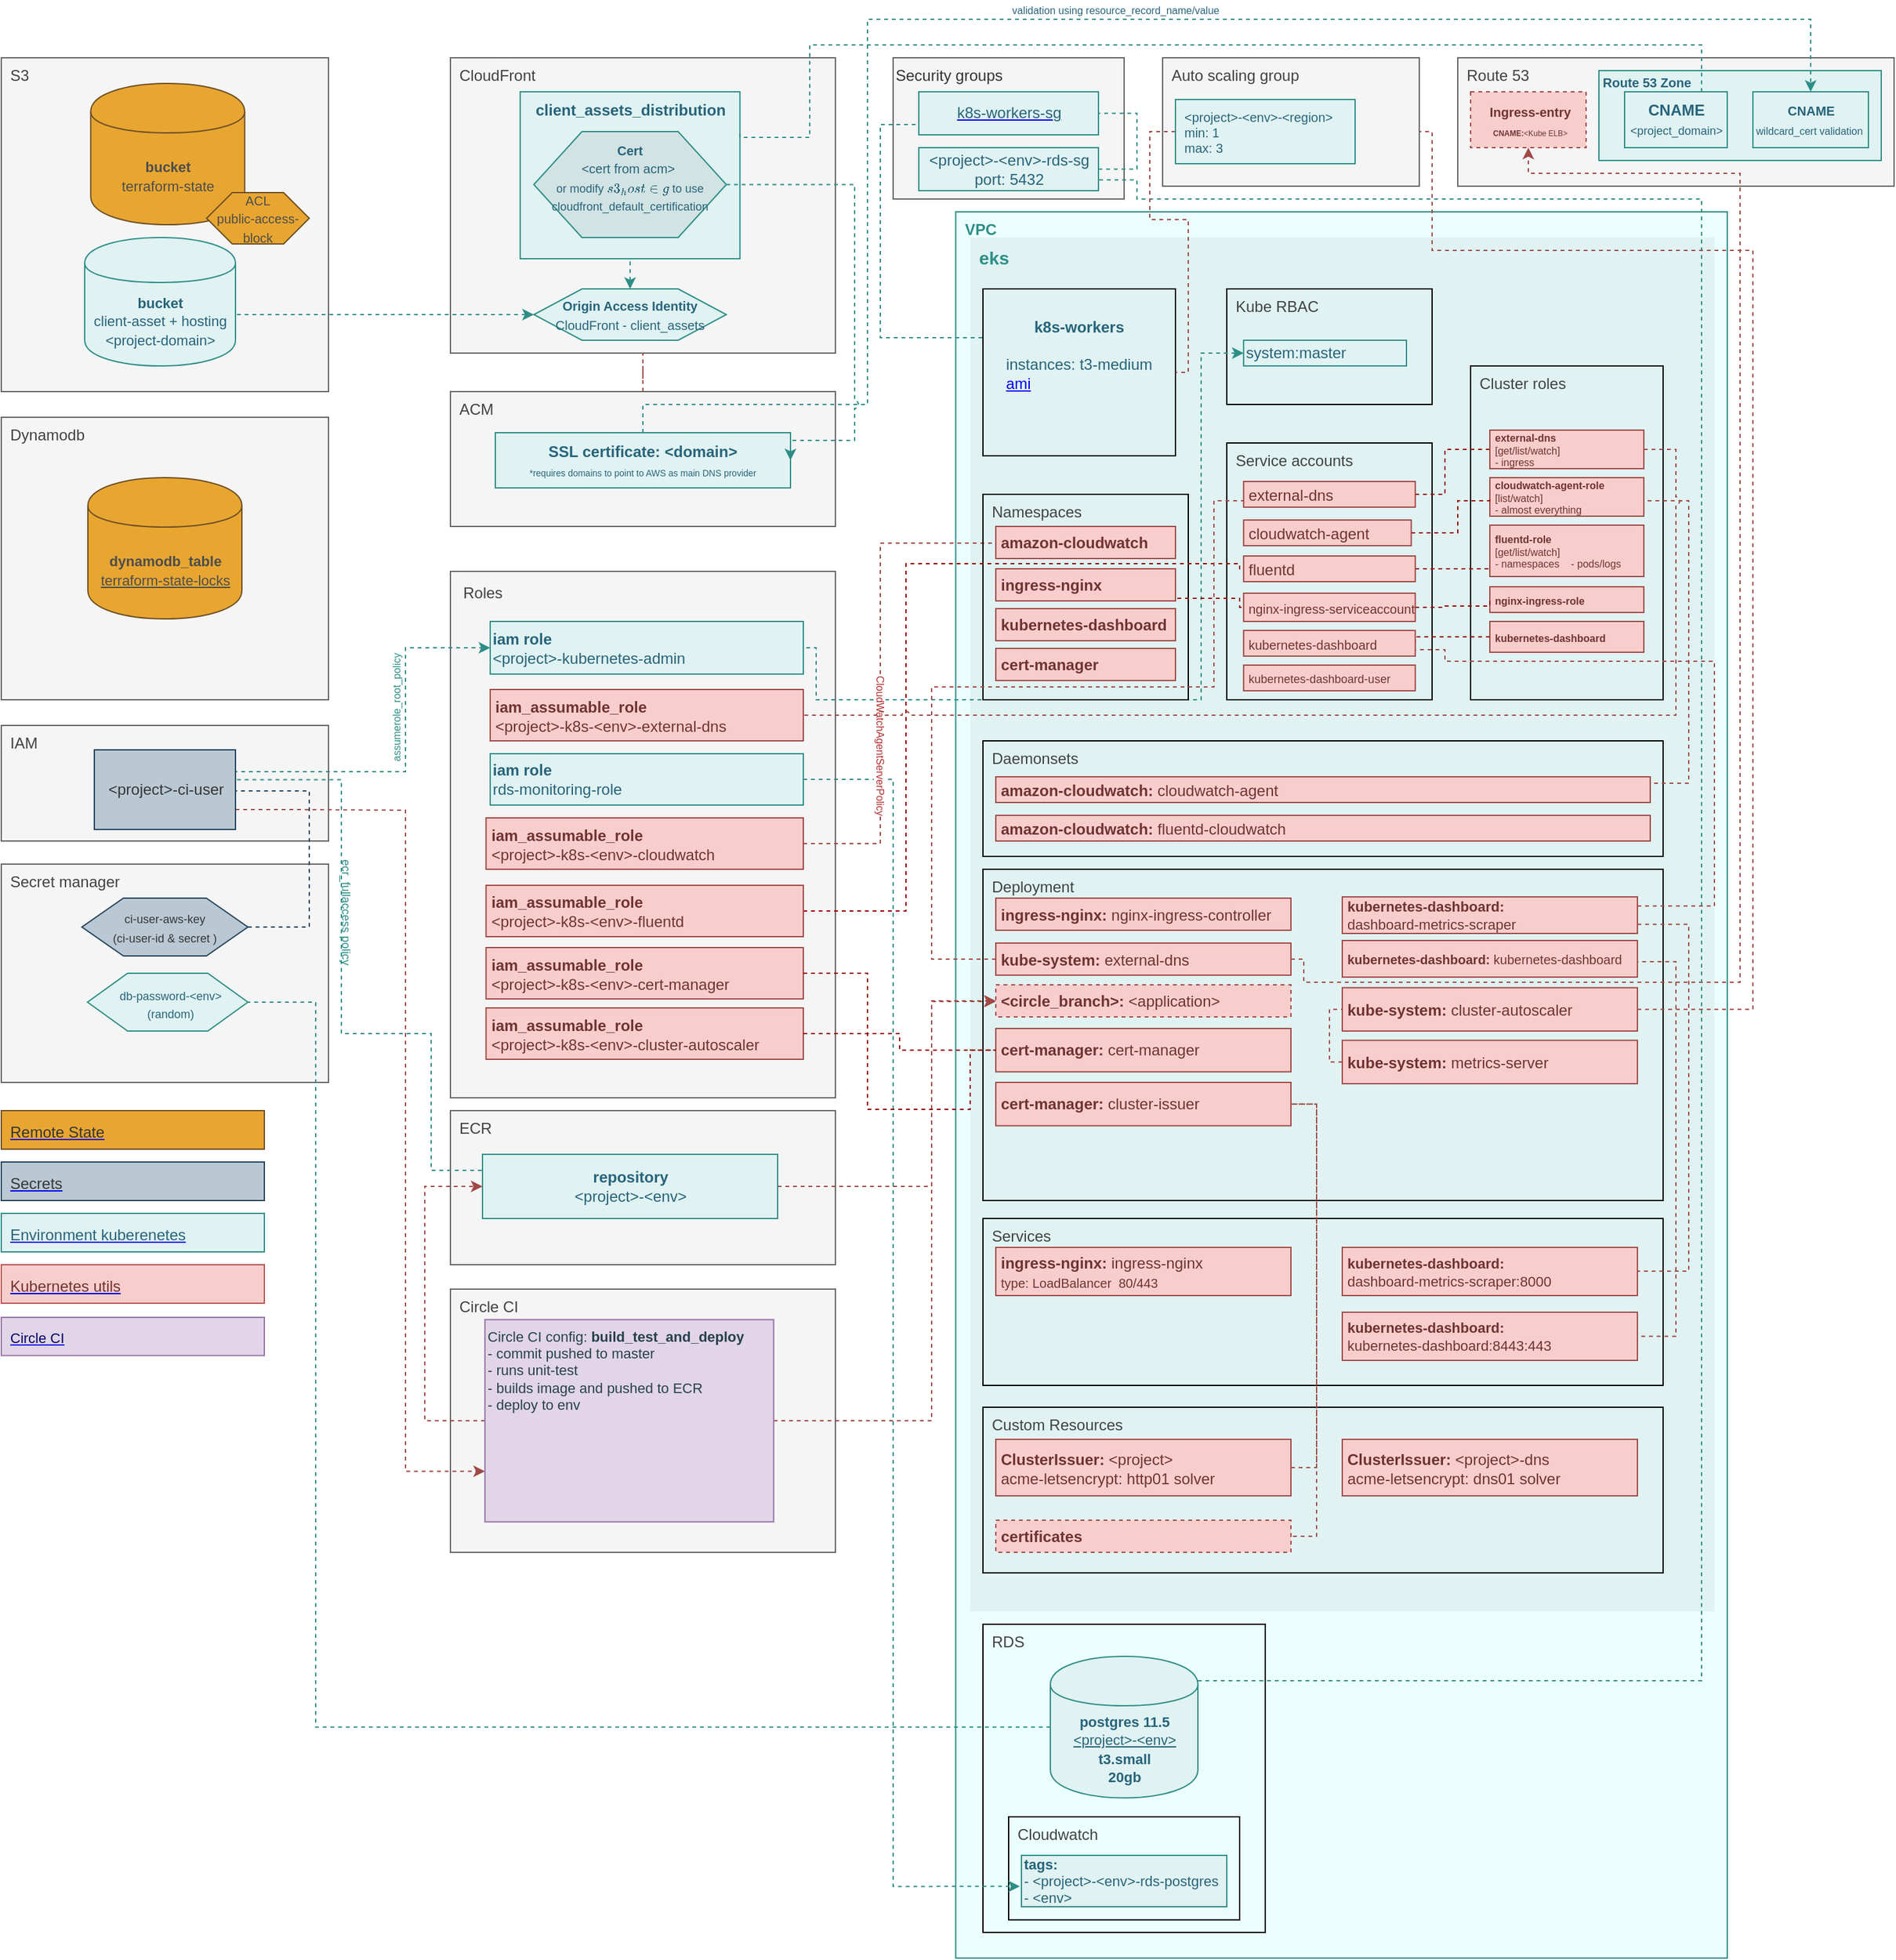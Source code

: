 <mxfile version="13.0.1" type="device"><diagram id="WOOswNvQhqqTiy6t-n1L" name="Page-1"><mxGraphModel dx="1427" dy="2032" grid="1" gridSize="10" guides="1" tooltips="1" connect="1" arrows="1" fold="1" page="1" pageScale="1" pageWidth="850" pageHeight="1100" math="0" shadow="0"><root><mxCell id="0"/><mxCell id="1" parent="0"/><mxCell id="mrMb1T-xtphznc8QPWDd-35" value="&lt;b&gt;&lt;font&gt;VPC&lt;/font&gt;&lt;/b&gt;" style="whiteSpace=wrap;html=1;fillColor=#ECFFFF;align=left;verticalAlign=top;strokeColor=#2D8E87;spacingLeft=5;strokeWidth=1;rounded=0;glass=0;comic=0;fontColor=#2D8E87;" parent="1" vertex="1"><mxGeometry x="778.75" y="140" width="601.25" height="1360" as="geometry"/></mxCell><mxCell id="mrMb1T-xtphznc8QPWDd-39" value="eks" style="fillColor=#e0f2f2;strokeColor=none;dashed=0;verticalAlign=top;fontStyle=1;fontColor=#2D8E87;align=left;fontSize=14;spacingTop=1;spacingLeft=5;" parent="1" vertex="1"><mxGeometry x="790" y="160" width="580" height="1070" as="geometry"/></mxCell><mxCell id="mrMb1T-xtphznc8QPWDd-187" value="&lt;font&gt;Deployment&lt;/font&gt;" style="rounded=0;whiteSpace=wrap;html=1;strokeColor=#000000;fillColor=none;fontColor=#424242;align=left;verticalAlign=top;spacingLeft=5;spacingBottom=0;" parent="1" vertex="1"><mxGeometry x="800" y="652" width="530" height="258" as="geometry"/></mxCell><mxCell id="mrMb1T-xtphznc8QPWDd-98" value="Route 53" style="rounded=0;whiteSpace=wrap;html=1;fillColor=#f5f5f5;align=left;verticalAlign=top;strokeWidth=1;glass=0;comic=0;strokeColor=#666666;fontColor=#424242;spacingLeft=5;spacingBottom=0;" parent="1" vertex="1"><mxGeometry x="1170" y="20" width="340" height="100" as="geometry"/></mxCell><mxCell id="mrMb1T-xtphznc8QPWDd-275" value="&lt;b&gt;&lt;font style=&quot;font-size: 10px&quot;&gt;Route 53 Zone&lt;/font&gt;&lt;/b&gt;" style="html=1;fillColor=#e0f2f2;align=left;strokeColor=#2d8e87;fontColor=#27647b;verticalAlign=top;spacing=0;spacingTop=-3;spacingLeft=3;" parent="1" vertex="1"><mxGeometry x="1280" y="30" width="220" height="70" as="geometry"/></mxCell><mxCell id="mrMb1T-xtphznc8QPWDd-22" value="Secret manager" style="rounded=0;whiteSpace=wrap;html=1;fillColor=#f5f5f5;align=left;verticalAlign=top;strokeWidth=1;glass=0;comic=0;strokeColor=#666666;fontColor=#424242;spacingLeft=5;spacingBottom=0;" parent="1" vertex="1"><mxGeometry x="35" y="648" width="255" height="170" as="geometry"/></mxCell><mxCell id="mrMb1T-xtphznc8QPWDd-112" value="Dynamodb" style="rounded=0;whiteSpace=wrap;html=1;fillColor=#f5f5f5;align=left;verticalAlign=top;strokeWidth=1;glass=0;comic=0;strokeColor=#666666;fontColor=#424242;spacingLeft=5;spacingBottom=0;" parent="1" vertex="1"><mxGeometry x="35" y="300" width="255" height="220" as="geometry"/></mxCell><mxCell id="mrMb1T-xtphznc8QPWDd-106" value="Security groups" style="rounded=0;whiteSpace=wrap;html=1;fillColor=#f5f5f5;align=left;verticalAlign=top;strokeWidth=1;glass=0;comic=0;strokeColor=#666666;fontColor=#333333;" parent="1" vertex="1"><mxGeometry x="730" y="20" width="180" height="110" as="geometry"/></mxCell><mxCell id="mrMb1T-xtphznc8QPWDd-90" value="CloudFront" style="rounded=0;whiteSpace=wrap;html=1;fillColor=#f5f5f5;align=left;verticalAlign=top;strokeWidth=1;glass=0;comic=0;strokeColor=#666666;fontColor=#424242;spacingLeft=5;spacingBottom=0;" parent="1" vertex="1"><mxGeometry x="385" y="20" width="300" height="230" as="geometry"/></mxCell><mxCell id="mrMb1T-xtphznc8QPWDd-6" value="S3" style="rounded=0;whiteSpace=wrap;html=1;fillColor=#f5f5f5;align=left;verticalAlign=top;strokeWidth=1;glass=0;comic=0;strokeColor=#666666;fontColor=#424242;spacingLeft=5;spacingBottom=0;" parent="1" vertex="1"><mxGeometry x="35" y="20" width="255" height="260" as="geometry"/></mxCell><mxCell id="mrMb1T-xtphznc8QPWDd-17" value="IAM" style="rounded=0;whiteSpace=wrap;html=1;fillColor=#f5f5f5;align=left;verticalAlign=top;strokeWidth=1;glass=0;comic=0;strokeColor=#666666;fontColor=#424242;spacingLeft=5;spacingBottom=0;" parent="1" vertex="1"><mxGeometry x="35" y="540" width="255" height="90" as="geometry"/></mxCell><mxCell id="mrMb1T-xtphznc8QPWDd-59" value="Roles" style="rounded=0;whiteSpace=wrap;html=1;align=left;verticalAlign=top;spacing=5;strokeColor=#666666;strokeWidth=1;glass=0;comic=0;fillColor=#F5F5F5;fontColor=#424242;spacingLeft=5;spacingBottom=0;gradientColor=none;" parent="1" vertex="1"><mxGeometry x="385" y="420" width="300" height="410" as="geometry"/></mxCell><mxCell id="mrMb1T-xtphznc8QPWDd-138" value="ECR" style="rounded=0;whiteSpace=wrap;html=1;fillColor=#f5f5f5;align=left;verticalAlign=top;strokeWidth=1;glass=0;comic=0;direction=south;strokeColor=#666666;fontColor=#424242;spacingLeft=5;spacingBottom=0;" parent="1" vertex="1"><mxGeometry x="385" y="840" width="300" height="120" as="geometry"/></mxCell><mxCell id="mrMb1T-xtphznc8QPWDd-210" value="Circle CI" style="rounded=0;whiteSpace=wrap;html=1;fillColor=#f5f5f5;align=left;verticalAlign=top;strokeWidth=1;glass=0;comic=0;strokeColor=#666666;fontColor=#424242;spacingLeft=5;spacingBottom=0;" parent="1" vertex="1"><mxGeometry x="385" y="979" width="300" height="205" as="geometry"/></mxCell><mxCell id="mrMb1T-xtphznc8QPWDd-9" value="&lt;font style=&quot;font-size: 11px&quot;&gt;&lt;b&gt;bucket&lt;/b&gt;&lt;br&gt;terraform-state&lt;/font&gt;" style="shape=cylinder;whiteSpace=wrap;html=1;boundedLbl=1;backgroundOutline=1;fillColor=#e8a631;align=center;strokeColor=#6E4E25;fontColor=#4D4D4D;" parent="1" vertex="1"><mxGeometry x="104.69" y="40" width="120" height="110" as="geometry"/></mxCell><mxCell id="mrMb1T-xtphznc8QPWDd-11" value="RDS" style="whiteSpace=wrap;html=1;fillColor=none;align=left;verticalAlign=top;direction=south;fontColor=#424242;spacingLeft=5;spacingBottom=0;" parent="1" vertex="1"><mxGeometry x="800" y="1240" width="220" height="240" as="geometry"/></mxCell><mxCell id="mrMb1T-xtphznc8QPWDd-12" value="&lt;font style=&quot;font-size: 11px&quot;&gt;&lt;b&gt;dynamodb_table&lt;/b&gt;&lt;br&gt;&lt;u&gt;terraform-state-locks&lt;/u&gt;&lt;/font&gt;" style="shape=cylinder;whiteSpace=wrap;html=1;boundedLbl=1;backgroundOutline=1;fillColor=#e8a631;align=center;strokeColor=#6E4E25;fontColor=#4D4D4D;" parent="1" vertex="1"><mxGeometry x="102.5" y="347" width="120" height="110" as="geometry"/></mxCell><mxCell id="mrMb1T-xtphznc8QPWDd-15" value="&lt;font style=&quot;font-size: 10px&quot;&gt;ACL&lt;br&gt;public-access-block&lt;/font&gt;" style="shape=hexagon;perimeter=hexagonPerimeter2;whiteSpace=wrap;html=1;fillColor=#e8a631;align=center;strokeColor=#6E4E25;fontColor=#4D4D4D;" parent="1" vertex="1"><mxGeometry x="195" y="125" width="80" height="40" as="geometry"/></mxCell><mxCell id="mrMb1T-xtphznc8QPWDd-141" style="edgeStyle=orthogonalEdgeStyle;rounded=0;orthogonalLoop=1;jettySize=auto;html=1;exitX=1.011;exitY=0.374;exitDx=0;exitDy=0;entryX=0;entryY=0.25;entryDx=0;entryDy=0;dashed=1;startArrow=none;startFill=0;endArrow=none;endFill=0;strokeColor=#2D8E87;fontSize=10;fontColor=#2D8E87;exitPerimeter=0;" parent="1" source="mrMb1T-xtphznc8QPWDd-18" target="mrMb1T-xtphznc8QPWDd-140" edge="1"><mxGeometry relative="1" as="geometry"><Array as="points"><mxPoint x="300" y="583"/><mxPoint x="300" y="780"/><mxPoint x="370" y="780"/><mxPoint x="370" y="886"/></Array></mxGeometry></mxCell><mxCell id="mrMb1T-xtphznc8QPWDd-142" value="&lt;font style=&quot;font-size: 9px&quot;&gt;ecr_fullaccess policy&lt;/font&gt;" style="text;html=1;align=center;verticalAlign=middle;resizable=0;points=[];labelBackgroundColor=none;fontSize=10;fontColor=#2D8E87;rotation=90;" parent="mrMb1T-xtphznc8QPWDd-141" vertex="1" connectable="0"><mxGeometry x="0.143" y="1" relative="1" as="geometry"><mxPoint x="0.9" y="-94.53" as="offset"/></mxGeometry></mxCell><mxCell id="mrMb1T-xtphznc8QPWDd-215" style="edgeStyle=orthogonalEdgeStyle;rounded=0;orthogonalLoop=1;jettySize=auto;html=1;exitX=1;exitY=0.75;exitDx=0;exitDy=0;entryX=0;entryY=0.75;entryDx=0;entryDy=0;dashed=1;startArrow=none;startFill=0;endArrow=classic;endFill=1;strokeColor=#A14946;strokeWidth=1;fontSize=10;fontColor=#b42f32;" parent="1" source="mrMb1T-xtphznc8QPWDd-18" target="mrMb1T-xtphznc8QPWDd-211" edge="1"><mxGeometry relative="1" as="geometry"><Array as="points"><mxPoint x="260" y="606"/><mxPoint x="350" y="606"/><mxPoint x="350" y="1121"/></Array></mxGeometry></mxCell><mxCell id="Av4R5-zrPxGScgT51FKD-1" style="edgeStyle=orthogonalEdgeStyle;rounded=0;orthogonalLoop=1;jettySize=auto;html=1;exitX=1;exitY=0.25;exitDx=0;exitDy=0;entryX=0;entryY=0.5;entryDx=0;entryDy=0;dashed=1;fontSize=14;fontColor=#006600;strokeColor=#2D8E87;endFill=1;endArrow=classic;startFill=0;startArrow=none;" edge="1" parent="1" source="mrMb1T-xtphznc8QPWDd-18" target="mrMb1T-xtphznc8QPWDd-61"><mxGeometry relative="1" as="geometry"><Array as="points"><mxPoint x="350" y="576"/><mxPoint x="350" y="480"/></Array></mxGeometry></mxCell><mxCell id="Av4R5-zrPxGScgT51FKD-3" value="&lt;div style=&quot;font-size: 8px; line-height: 18px;&quot;&gt;&lt;span style=&quot;font-size: 8px;&quot;&gt;assumerole_root_policy&lt;/span&gt;&lt;/div&gt;" style="edgeLabel;html=1;align=center;verticalAlign=middle;resizable=0;points=[];rotation=-90;labelBackgroundColor=none;fontColor=#2D8E87;fontSize=8;" vertex="1" connectable="0" parent="Av4R5-zrPxGScgT51FKD-1"><mxGeometry x="0.136" y="2" relative="1" as="geometry"><mxPoint x="-5.03" y="-15.22" as="offset"/></mxGeometry></mxCell><mxCell id="mrMb1T-xtphznc8QPWDd-18" value="&amp;lt;project&amp;gt;-ci-user" style="html=1;fillColor=#bac8d3;align=center;strokeColor=#23445d;fontColor=#363636;" parent="1" vertex="1"><mxGeometry x="107.5" y="559" width="110" height="62" as="geometry"/></mxCell><mxCell id="mrMb1T-xtphznc8QPWDd-139" style="edgeStyle=orthogonalEdgeStyle;rounded=0;orthogonalLoop=1;jettySize=auto;html=1;exitX=1;exitY=0.5;exitDx=0;exitDy=0;entryX=1;entryY=0.5;entryDx=0;entryDy=0;dashed=1;startArrow=none;startFill=0;endArrow=none;endFill=0;strokeColor=#23445d;fontSize=10;fontColor=#006600;strokeWidth=1;fillColor=#bac8d3;" parent="1" source="mrMb1T-xtphznc8QPWDd-24" target="mrMb1T-xtphznc8QPWDd-18" edge="1"><mxGeometry relative="1" as="geometry"><Array as="points"><mxPoint x="275" y="697"/><mxPoint x="275" y="591"/></Array></mxGeometry></mxCell><mxCell id="mrMb1T-xtphznc8QPWDd-24" value="&lt;font style=&quot;font-size: 9px&quot;&gt;ci-user-aws-key &lt;br&gt;(ci-user-id &amp;amp; secret )&lt;/font&gt;" style="shape=hexagon;perimeter=hexagonPerimeter2;whiteSpace=wrap;html=1;fillColor=#bac8d3;align=center;strokeColor=#23445d;fontColor=#363636;" parent="1" vertex="1"><mxGeometry x="97.81" y="674.5" width="129.38" height="45" as="geometry"/></mxCell><mxCell id="mrMb1T-xtphznc8QPWDd-25" value="&lt;font style=&quot;font-size: 9px&quot;&gt;db-password-&amp;lt;env&amp;gt;&lt;br&gt;(random)&lt;/font&gt;" style="shape=hexagon;perimeter=hexagonPerimeter2;whiteSpace=wrap;html=1;fillColor=#e0f2f2;align=center;strokeColor=#2d8e87;fontColor=#27647b;rounded=0;verticalAlign=top;strokeWidth=1;glass=0;spacing=2;spacingTop=3;spacingLeft=5;" parent="1" vertex="1"><mxGeometry x="102.19" y="733" width="125" height="45" as="geometry"/></mxCell><mxCell id="mrMb1T-xtphznc8QPWDd-137" style="edgeStyle=orthogonalEdgeStyle;rounded=0;orthogonalLoop=1;jettySize=auto;html=1;exitX=0;exitY=0.25;exitDx=0;exitDy=0;entryX=0;entryY=0.5;entryDx=0;entryDy=0;dashed=1;startArrow=none;startFill=0;endArrow=none;endFill=0;strokeColor=#2D8E87;fontSize=14;fontColor=#2D8E87;" parent="1" source="mrMb1T-xtphznc8QPWDd-43" target="mrMb1T-xtphznc8QPWDd-131" edge="1"><mxGeometry relative="1" as="geometry"><Array as="points"><mxPoint x="800" y="238"/><mxPoint x="720" y="238"/><mxPoint x="720" y="72"/><mxPoint x="800" y="72"/></Array></mxGeometry></mxCell><mxCell id="mrMb1T-xtphznc8QPWDd-43" value="&lt;b style=&quot;text-align: left&quot;&gt;k8s-workers&lt;/b&gt;&lt;br&gt;&lt;div style=&quot;text-align: left&quot;&gt;&lt;br&gt;&lt;/div&gt;&lt;div style=&quot;text-align: left&quot;&gt;instances: t3-medium&lt;/div&gt;&lt;div style=&quot;text-align: left&quot;&gt;&lt;a href=&quot;https://docs.aws.amazon.com/eks/latest/userguide/eks-optimized-ami.html&quot;&gt;ami&lt;/a&gt;&lt;br&gt;&lt;/div&gt;&lt;div style=&quot;text-align: left&quot;&gt;&lt;br&gt;&lt;/div&gt;&lt;div style=&quot;text-align: left&quot;&gt;&lt;br&gt;&lt;/div&gt;" style="text;html=1;strokeColor=#000000;fillColor=none;align=center;verticalAlign=middle;whiteSpace=wrap;rounded=0;fontColor=#27647b;spacingTop=1;spacingLeft=0;" parent="1" vertex="1"><mxGeometry x="800" y="200" width="150" height="130" as="geometry"/></mxCell><mxCell id="mrMb1T-xtphznc8QPWDd-61" value="&lt;div&gt;&lt;b&gt;iam role&lt;/b&gt;&lt;/div&gt;&lt;div style=&quot;white-space: normal&quot;&gt;&lt;span&gt;&amp;lt;project&amp;gt;-kubernetes-admin&lt;/span&gt;&lt;br&gt;&lt;/div&gt;" style="rounded=0;whiteSpace=wrap;html=1;strokeColor=#2d8e87;fillColor=#e0f2f2;align=left;fontColor=#27647b;" parent="1" vertex="1"><mxGeometry x="416" y="459" width="244" height="41" as="geometry"/></mxCell><mxCell id="mrMb1T-xtphznc8QPWDd-82" value="&lt;font&gt;Kube RBAC&lt;/font&gt;" style="rounded=0;whiteSpace=wrap;html=1;strokeColor=#000000;fillColor=none;fontColor=#424242;align=left;verticalAlign=top;spacingLeft=5;spacingBottom=0;" parent="1" vertex="1"><mxGeometry x="990.01" y="200" width="160" height="90" as="geometry"/></mxCell><mxCell id="mrMb1T-xtphznc8QPWDd-85" value="" style="edgeStyle=orthogonalEdgeStyle;rounded=0;orthogonalLoop=1;jettySize=auto;html=1;exitX=0;exitY=0.5;exitDx=0;exitDy=0;startArrow=classic;startFill=1;endArrow=none;endFill=0;strokeColor=#2D8E87;fontColor=#2D8E87;entryX=1;entryY=0.5;entryDx=0;entryDy=0;dashed=1;horizontal=1;labelBackgroundColor=none;" parent="1" source="mrMb1T-xtphznc8QPWDd-227" target="mrMb1T-xtphznc8QPWDd-61" edge="1"><mxGeometry x="0.168" y="-10" relative="1" as="geometry"><mxPoint x="960" y="750" as="targetPoint"/><Array as="points"><mxPoint x="970" y="250"/><mxPoint x="970" y="520"/><mxPoint x="670" y="520"/><mxPoint x="670" y="480"/></Array><mxPoint as="offset"/></mxGeometry></mxCell><mxCell id="mrMb1T-xtphznc8QPWDd-86" value="&lt;font style=&quot;font-size: 11px&quot;&gt;&lt;b&gt;bucket&lt;/b&gt;&lt;br&gt;client-asset + hosting&lt;br&gt;&amp;lt;project-domain&amp;gt;&lt;br&gt;&lt;/font&gt;" style="shape=cylinder;whiteSpace=wrap;html=1;boundedLbl=1;backgroundOutline=1;fillColor=#e0f2f2;align=center;strokeColor=#2d8e87;fontColor=#27647b;" parent="1" vertex="1"><mxGeometry x="100" y="160" width="117.5" height="100" as="geometry"/></mxCell><mxCell id="mrMb1T-xtphznc8QPWDd-92" style="edgeStyle=orthogonalEdgeStyle;rounded=0;orthogonalLoop=1;jettySize=auto;html=1;exitX=0.5;exitY=0;exitDx=0;exitDy=0;entryX=0.5;entryY=1;entryDx=0;entryDy=0;startArrow=classic;startFill=1;endArrow=none;endFill=0;strokeColor=#2D8E87;fontSize=14;fontColor=#006600;dashed=1;" parent="1" source="mrMb1T-xtphznc8QPWDd-89" target="mrMb1T-xtphznc8QPWDd-91" edge="1"><mxGeometry relative="1" as="geometry"/></mxCell><mxCell id="mrMb1T-xtphznc8QPWDd-94" style="edgeStyle=orthogonalEdgeStyle;rounded=0;orthogonalLoop=1;jettySize=auto;html=1;exitX=0;exitY=0.5;exitDx=0;exitDy=0;startArrow=classic;startFill=1;endArrow=none;endFill=0;strokeColor=#2D8E87;fontSize=14;fontColor=#006600;dashed=1;entryX=1;entryY=0.5;entryDx=0;entryDy=0;" parent="1" source="mrMb1T-xtphznc8QPWDd-89" target="mrMb1T-xtphznc8QPWDd-86" edge="1"><mxGeometry relative="1" as="geometry"><Array as="points"><mxPoint x="218" y="220"/></Array><mxPoint x="210" y="220" as="targetPoint"/></mxGeometry></mxCell><mxCell id="mrMb1T-xtphznc8QPWDd-89" value="&lt;span style=&quot;font-size: 10px&quot;&gt;&lt;b&gt;Origin Access Identity&lt;/b&gt;&lt;br&gt;CloudFront - client_assets&lt;br&gt;&lt;/span&gt;" style="shape=hexagon;perimeter=hexagonPerimeter2;whiteSpace=wrap;html=1;fillColor=#e0f2f2;align=center;strokeColor=#2d8e87;fontColor=#27647b;" parent="1" vertex="1"><mxGeometry x="450.01" y="200" width="150" height="40" as="geometry"/></mxCell><mxCell id="mrMb1T-xtphznc8QPWDd-91" value="&lt;b&gt;client_assets_distribution&lt;/b&gt;" style="html=1;fillColor=#e0f2f2;align=center;strokeColor=#2d8e87;verticalAlign=top;fontColor=#27647b;" parent="1" vertex="1"><mxGeometry x="439.38" y="46.5" width="171.25" height="130" as="geometry"/></mxCell><mxCell id="mrMb1T-xtphznc8QPWDd-97" value="&lt;b style=&quot;font-size: 10px&quot;&gt;Cert&lt;br&gt;&lt;/b&gt;&lt;span style=&quot;font-size: 10px&quot;&gt;&amp;lt;cert from acm&amp;gt;&amp;nbsp;&lt;/span&gt;&lt;br&gt;&lt;font style=&quot;font-size: 9px&quot;&gt;or modify `s3_hosting` to use cloudfront_default_certification&lt;/font&gt;" style="shape=hexagon;perimeter=hexagonPerimeter2;whiteSpace=wrap;html=1;fillColor=#D2E3E3;align=center;strokeColor=#2D8E87;verticalAlign=top;fontColor=#27647b;" parent="1" vertex="1"><mxGeometry x="450" y="77.5" width="150" height="82.5" as="geometry"/></mxCell><mxCell id="mrMb1T-xtphznc8QPWDd-100" value="&lt;b&gt;CNAME&lt;/b&gt;&lt;br style=&quot;font-size: 11px ; white-space: normal&quot;&gt;&lt;div style=&quot;text-align: left&quot;&gt;&lt;span style=&quot;white-space: normal&quot;&gt;&lt;font style=&quot;font-size: 9px&quot;&gt;&amp;lt;project_domain&amp;gt;&lt;/font&gt;&lt;/span&gt;&lt;/div&gt;" style="html=1;fillColor=#e0f2f2;align=center;strokeColor=#2d8e87;fontColor=#27647b;" parent="1" vertex="1"><mxGeometry x="1300" y="46.5" width="80" height="43.5" as="geometry"/></mxCell><mxCell id="mrMb1T-xtphznc8QPWDd-134" style="edgeStyle=orthogonalEdgeStyle;rounded=0;orthogonalLoop=1;jettySize=auto;html=1;exitX=1;exitY=0.5;exitDx=0;exitDy=0;dashed=1;startArrow=none;startFill=0;endArrow=none;endFill=0;strokeColor=#2D8E87;fontSize=14;fontColor=#2D8E87;entryX=1;entryY=0.5;entryDx=0;entryDy=0;" parent="1" source="mrMb1T-xtphznc8QPWDd-107" target="mrMb1T-xtphznc8QPWDd-131" edge="1"><mxGeometry relative="1" as="geometry"><mxPoint x="960" y="40" as="targetPoint"/><Array as="points"><mxPoint x="920" y="107"/><mxPoint x="920" y="63"/></Array></mxGeometry></mxCell><mxCell id="mrMb1T-xtphznc8QPWDd-107" value="&amp;lt;project&amp;gt;-&amp;lt;env&amp;gt;-rds-sg&lt;br&gt;port: 5432" style="html=1;fillColor=#e0f2f2;align=center;strokeColor=#2d8e87;fontColor=#27647b;" parent="1" vertex="1"><mxGeometry x="750" y="90" width="140" height="33.5" as="geometry"/></mxCell><mxCell id="mrMb1T-xtphznc8QPWDd-110" style="edgeStyle=orthogonalEdgeStyle;rounded=0;orthogonalLoop=1;jettySize=auto;html=1;exitX=0;exitY=0.5;exitDx=0;exitDy=0;entryX=1;entryY=0.5;entryDx=0;entryDy=0;startArrow=none;startFill=0;endArrow=none;endFill=0;strokeColor=#2D8E87;fontSize=14;fontColor=#2D8E87;dashed=1;" parent="1" source="mrMb1T-xtphznc8QPWDd-109" target="mrMb1T-xtphznc8QPWDd-25" edge="1"><mxGeometry relative="1" as="geometry"><Array as="points"><mxPoint x="280" y="1320"/><mxPoint x="280" y="756"/></Array></mxGeometry></mxCell><mxCell id="mrMb1T-xtphznc8QPWDd-109" value="&lt;span style=&quot;font-size: 11px&quot;&gt;&lt;b&gt;postgres 11.5&lt;/b&gt;&lt;br&gt;&lt;u&gt;&amp;lt;project&amp;gt;-&amp;lt;env&amp;gt;&lt;/u&gt;&lt;br&gt;&lt;b&gt;t3.small&lt;/b&gt;&lt;br&gt;&lt;b&gt;20gb&lt;/b&gt;&lt;br&gt;&lt;/span&gt;" style="shape=cylinder;whiteSpace=wrap;html=1;boundedLbl=1;backgroundOutline=1;fillColor=#e0f2f2;align=center;strokeColor=#2d8e87;fontColor=#27647b;" parent="1" vertex="1"><mxGeometry x="852.5" y="1265" width="115" height="110.25" as="geometry"/></mxCell><mxCell id="mrMb1T-xtphznc8QPWDd-120" value="Cloudwatch" style="whiteSpace=wrap;html=1;fillColor=none;align=left;verticalAlign=top;direction=south;fontColor=#424242;spacingLeft=5;spacingBottom=0;" parent="1" vertex="1"><mxGeometry x="820" y="1390" width="180" height="80.25" as="geometry"/></mxCell><mxCell id="mrMb1T-xtphznc8QPWDd-127" style="edgeStyle=orthogonalEdgeStyle;rounded=0;orthogonalLoop=1;jettySize=auto;html=1;exitX=1;exitY=0.5;exitDx=0;exitDy=0;dashed=1;startArrow=none;startFill=0;endArrow=classic;endFill=1;strokeColor=#2D8E87;fontSize=14;fontColor=#2D8E87;entryX=-0.008;entryY=0.604;entryDx=0;entryDy=0;entryPerimeter=0;" parent="1" source="mrMb1T-xtphznc8QPWDd-122" target="mrMb1T-xtphznc8QPWDd-128" edge="1"><mxGeometry relative="1" as="geometry"><mxPoint x="819" y="1316" as="targetPoint"/><Array as="points"><mxPoint x="730" y="582"/><mxPoint x="730" y="1444"/></Array></mxGeometry></mxCell><mxCell id="mrMb1T-xtphznc8QPWDd-122" value="&lt;div style=&quot;white-space: normal&quot;&gt;&lt;div&gt;&lt;b&gt;iam role&lt;/b&gt;&lt;/div&gt;&lt;div&gt;rds-monitoring-role&lt;/div&gt;&lt;/div&gt;" style="rounded=0;whiteSpace=wrap;html=1;strokeColor=#2d8e87;fillColor=#e0f2f2;align=left;fontColor=#27647b;" parent="1" vertex="1"><mxGeometry x="416" y="562" width="244" height="40" as="geometry"/></mxCell><mxCell id="mrMb1T-xtphznc8QPWDd-128" value="&lt;div style=&quot;white-space: normal ; font-size: 11px&quot;&gt;&lt;font style=&quot;font-size: 11px&quot;&gt;&lt;b&gt;tags:&lt;/b&gt;&amp;nbsp;&lt;/font&gt;&lt;/div&gt;&lt;div style=&quot;white-space: normal ; font-size: 11px&quot;&gt;&lt;font style=&quot;font-size: 11px&quot;&gt;- &amp;lt;project&amp;gt;-&amp;lt;env&amp;gt;-rds-postgres&lt;/font&gt;&lt;/div&gt;&lt;div style=&quot;white-space: normal ; font-size: 11px&quot;&gt;&lt;font style=&quot;font-size: 11px&quot;&gt;- &amp;lt;env&amp;gt;&lt;/font&gt;&lt;/div&gt;" style="whiteSpace=wrap;html=1;strokeColor=#2d8e87;fillColor=#e0f2f2;align=left;fontColor=#27647b;" parent="1" vertex="1"><mxGeometry x="830" y="1420" width="160" height="40" as="geometry"/></mxCell><mxCell id="mrMb1T-xtphznc8QPWDd-131" value="&lt;a href=&quot;https://github.com/terraform-aws-modules/terraform-aws-eks/blob/c8195c53481e858b854e745258e9db14ae52f54d/workers.tf#L272-L339&quot;&gt;&lt;font color=&quot;#27647b&quot;&gt;k8s-workers-sg&lt;/font&gt;&lt;/a&gt;" style="html=1;fillColor=#e0f2f2;align=center;strokeColor=#2d8e87;fontColor=#27647b;" parent="1" vertex="1"><mxGeometry x="750" y="46.5" width="140" height="33.5" as="geometry"/></mxCell><mxCell id="mrMb1T-xtphznc8QPWDd-259" style="edgeStyle=orthogonalEdgeStyle;rounded=0;comic=0;jumpStyle=arc;orthogonalLoop=1;jettySize=auto;html=1;exitX=1;exitY=0.5;exitDx=0;exitDy=0;entryX=0.5;entryY=1;entryDx=0;entryDy=0;dashed=1;labelBackgroundColor=none;startArrow=none;startFill=0;endArrow=classic;endFill=1;strokeColor=#A14946;strokeWidth=1;fontSize=10;fontColor=#27647B;" parent="1" source="mrMb1T-xtphznc8QPWDd-205" target="mrMb1T-xtphznc8QPWDd-258" edge="1"><mxGeometry relative="1" as="geometry"><Array as="points"><mxPoint x="1050" y="722"/><mxPoint x="1050" y="740"/><mxPoint x="1390" y="740"/><mxPoint x="1390" y="110"/><mxPoint x="1225" y="110"/></Array></mxGeometry></mxCell><mxCell id="mrMb1T-xtphznc8QPWDd-132" value="&lt;div style=&quot;white-space: normal&quot;&gt;&lt;div&gt;&lt;b&gt;iam_assumable_role&amp;nbsp;&lt;/b&gt;&lt;/div&gt;&lt;div&gt;&amp;lt;project&amp;gt;-k8s-&amp;lt;env&amp;gt;-external-dns&lt;/div&gt;&lt;/div&gt;" style="rounded=0;whiteSpace=wrap;html=1;strokeColor=#A14946;fillColor=#f8cecc;align=left;fontColor=#703331;spacingTop=1;spacingLeft=2;" parent="1" vertex="1"><mxGeometry x="416" y="512" width="244" height="40" as="geometry"/></mxCell><mxCell id="mrMb1T-xtphznc8QPWDd-216" style="edgeStyle=orthogonalEdgeStyle;rounded=0;orthogonalLoop=1;jettySize=auto;html=1;exitX=1;exitY=0.5;exitDx=0;exitDy=0;entryX=0;entryY=0.5;entryDx=0;entryDy=0;dashed=1;startArrow=none;startFill=0;endArrow=classic;endFill=1;strokeColor=#A14946;strokeWidth=1;fontSize=10;fontColor=#b42f32;" parent="1" source="mrMb1T-xtphznc8QPWDd-140" target="mrMb1T-xtphznc8QPWDd-213" edge="1"><mxGeometry relative="1" as="geometry"><Array as="points"><mxPoint x="760" y="899"/><mxPoint x="760" y="754"/></Array></mxGeometry></mxCell><mxCell id="mrMb1T-xtphznc8QPWDd-140" value="&lt;b&gt;repository&lt;/b&gt;&lt;br&gt;&amp;lt;project&amp;gt;-&amp;lt;env&amp;gt;" style="html=1;fillColor=#e0f2f2;align=center;strokeColor=#2d8e87;fontColor=#27647b;" parent="1" vertex="1"><mxGeometry x="410" y="874" width="230" height="50" as="geometry"/></mxCell><mxCell id="mrMb1T-xtphznc8QPWDd-145" value="&lt;font&gt;Service accounts&lt;/font&gt;" style="rounded=0;whiteSpace=wrap;html=1;strokeColor=#000000;fillColor=none;fontColor=#424242;align=left;verticalAlign=top;spacingLeft=5;spacingBottom=0;" parent="1" vertex="1"><mxGeometry x="990" y="320" width="160" height="200" as="geometry"/></mxCell><mxCell id="mrMb1T-xtphznc8QPWDd-147" value="Daemonsets" style="rounded=0;whiteSpace=wrap;html=1;strokeColor=#000000;fillColor=none;align=left;verticalAlign=top;fontColor=#424242;spacingLeft=5;spacingBottom=0;" parent="1" vertex="1"><mxGeometry x="800" y="552" width="530" height="90" as="geometry"/></mxCell><mxCell id="mrMb1T-xtphznc8QPWDd-150" value="&lt;font&gt;Cluster roles&lt;/font&gt;" style="rounded=0;whiteSpace=wrap;html=1;strokeColor=#000000;fillColor=none;fontColor=#424242;align=left;verticalAlign=top;spacingLeft=5;spacingBottom=0;" parent="1" vertex="1"><mxGeometry x="1180" y="260" width="150" height="260" as="geometry"/></mxCell><mxCell id="mrMb1T-xtphznc8QPWDd-160" style="edgeStyle=orthogonalEdgeStyle;rounded=0;orthogonalLoop=1;jettySize=auto;html=1;exitX=1;exitY=0.5;exitDx=0;exitDy=0;entryX=0;entryY=0.5;entryDx=0;entryDy=0;dashed=1;startArrow=none;startFill=0;endArrow=none;endFill=0;strokeColor=#A14946;strokeWidth=1;fontSize=10;fontColor=#b42f32;fillColor=#f8cecc;" parent="1" source="mrMb1T-xtphznc8QPWDd-155" target="mrMb1T-xtphznc8QPWDd-157" edge="1"><mxGeometry relative="1" as="geometry"><Array as="points"><mxPoint x="720" y="632"/><mxPoint x="720" y="398"/><mxPoint x="810" y="398"/></Array></mxGeometry></mxCell><mxCell id="mrMb1T-xtphznc8QPWDd-161" value="CloudWatchAgentServerPolicy" style="text;html=1;align=center;verticalAlign=middle;resizable=0;points=[];labelBackgroundColor=#ffffff;fontSize=8;fontColor=#b42f32;rotation=90;" parent="mrMb1T-xtphznc8QPWDd-160" vertex="1" connectable="0"><mxGeometry x="-0.353" y="2" relative="1" as="geometry"><mxPoint x="2" y="-12.58" as="offset"/></mxGeometry></mxCell><mxCell id="mrMb1T-xtphznc8QPWDd-155" value="&lt;div style=&quot;white-space: normal&quot;&gt;&lt;div&gt;&lt;b&gt;iam_assumable_role&lt;/b&gt;&lt;br&gt;&lt;/div&gt;&lt;div&gt;&amp;lt;project&amp;gt;-k8s-&amp;lt;env&amp;gt;-cloudwatch&lt;br&gt;&lt;/div&gt;&lt;/div&gt;" style="rounded=0;whiteSpace=wrap;html=1;strokeColor=#A14946;fillColor=#f8cecc;align=left;fontColor=#703331;spacingTop=1;spacingLeft=2;" parent="1" vertex="1"><mxGeometry x="412.75" y="612" width="247.25" height="40" as="geometry"/></mxCell><mxCell id="mrMb1T-xtphznc8QPWDd-156" value="Namespaces" style="rounded=0;whiteSpace=wrap;html=1;strokeColor=#000000;fillColor=none;align=left;verticalAlign=top;fontColor=#424242;spacingLeft=5;spacingBottom=0;" parent="1" vertex="1"><mxGeometry x="800" y="360" width="160" height="160" as="geometry"/></mxCell><mxCell id="mrMb1T-xtphznc8QPWDd-157" value="&lt;div style=&quot;white-space: normal&quot;&gt;&lt;font&gt;&lt;b&gt;amazon-cloudwatch&lt;/b&gt;&lt;/font&gt;&lt;/div&gt;" style="rounded=0;whiteSpace=wrap;html=1;strokeColor=#A14946;fillColor=#f8cecc;align=left;fontColor=#703331;spacingTop=1;spacingLeft=2;" parent="1" vertex="1"><mxGeometry x="810" y="385" width="140" height="25" as="geometry"/></mxCell><mxCell id="mrMb1T-xtphznc8QPWDd-162" value="&lt;div style=&quot;white-space: normal; font-size: 8px;&quot;&gt;&lt;b style=&quot;font-size: 8px;&quot;&gt;cloudwatch-agent-role&lt;/b&gt;&lt;/div&gt;&lt;div style=&quot;white-space: normal; font-size: 8px;&quot;&gt;[list/watch]&lt;/div&gt;&lt;div style=&quot;white-space: normal; font-size: 8px;&quot;&gt;- almost everything&lt;/div&gt;" style="rounded=0;whiteSpace=wrap;html=1;strokeColor=#A14946;fillColor=#f8cecc;align=left;fontColor=#703331;spacingTop=1;spacingLeft=2;fontSize=8;" parent="1" vertex="1"><mxGeometry x="1195" y="347" width="120" height="30" as="geometry"/></mxCell><mxCell id="mrMb1T-xtphznc8QPWDd-164" style="edgeStyle=orthogonalEdgeStyle;rounded=0;orthogonalLoop=1;jettySize=auto;html=1;exitX=1;exitY=0.5;exitDx=0;exitDy=0;entryX=0;entryY=0.5;entryDx=0;entryDy=0;dashed=1;startArrow=none;startFill=0;endArrow=none;endFill=0;strokeColor=#990000;strokeWidth=1;fontSize=10;fontColor=#2D8E87;" parent="1" source="mrMb1T-xtphznc8QPWDd-163" target="mrMb1T-xtphznc8QPWDd-162" edge="1"><mxGeometry relative="1" as="geometry"><Array as="points"><mxPoint x="1170" y="390"/><mxPoint x="1170" y="365"/></Array></mxGeometry></mxCell><mxCell id="mrMb1T-xtphznc8QPWDd-163" value="&lt;div style=&quot;white-space: normal&quot;&gt;cloudwatch-agent&lt;/div&gt;" style="rounded=0;whiteSpace=wrap;html=1;strokeColor=#A14946;fillColor=#f8cecc;align=left;fontColor=#703331;spacingTop=1;spacingLeft=2;" parent="1" vertex="1"><mxGeometry x="1003.12" y="380" width="130.63" height="20" as="geometry"/></mxCell><mxCell id="mrMb1T-xtphznc8QPWDd-167" value="&lt;div style=&quot;white-space: normal&quot;&gt;&lt;font&gt;&lt;b&gt;amazon-cloudwatch: &lt;/b&gt;cloudwatch-agent&lt;/font&gt;&lt;/div&gt;" style="rounded=0;whiteSpace=wrap;html=1;strokeColor=#A14946;fillColor=#f8cecc;align=left;fontColor=#703331;spacingTop=1;spacingLeft=2;" parent="1" vertex="1"><mxGeometry x="810" y="580" width="510" height="20" as="geometry"/></mxCell><mxCell id="T5EDB5fOi13eS2xLEdFb-5" style="edgeStyle=orthogonalEdgeStyle;rounded=0;orthogonalLoop=1;jettySize=auto;html=1;exitX=1;exitY=0.5;exitDx=0;exitDy=0;entryX=0;entryY=0.75;entryDx=0;entryDy=0;strokeColor=#990000;dashed=1;endArrow=none;endFill=0;" parent="1" source="mrMb1T-xtphznc8QPWDd-169" target="mrMb1T-xtphznc8QPWDd-170" edge="1"><mxGeometry relative="1" as="geometry"><Array as="points"><mxPoint x="1160" y="418"/><mxPoint x="1160" y="418"/></Array></mxGeometry></mxCell><mxCell id="mrMb1T-xtphznc8QPWDd-169" value="&lt;div style=&quot;white-space: normal&quot;&gt;fluentd&lt;/div&gt;" style="rounded=0;whiteSpace=wrap;html=1;strokeColor=#A14946;fillColor=#f8cecc;align=left;fontColor=#703331;spacingTop=1;spacingLeft=2;" parent="1" vertex="1"><mxGeometry x="1003.13" y="408" width="133.75" height="20" as="geometry"/></mxCell><mxCell id="mrMb1T-xtphznc8QPWDd-171" value="" style="edgeStyle=orthogonalEdgeStyle;rounded=0;orthogonalLoop=1;jettySize=auto;html=1;dashed=1;startArrow=none;startFill=0;endArrow=none;endFill=0;strokeColor=#A14946;strokeWidth=1;fontSize=10;fontColor=#A14946;exitX=1;exitY=0.5;exitDx=0;exitDy=0;entryX=1;entryY=0.25;entryDx=0;entryDy=0;" parent="1" source="mrMb1T-xtphznc8QPWDd-162" target="mrMb1T-xtphznc8QPWDd-167" edge="1"><mxGeometry relative="1" as="geometry"><Array as="points"><mxPoint x="1350" y="365"/><mxPoint x="1350" y="585"/></Array></mxGeometry></mxCell><mxCell id="mrMb1T-xtphznc8QPWDd-170" value="&lt;div style=&quot;white-space: normal ; font-size: 8px&quot;&gt;&lt;b style=&quot;font-size: 8px&quot;&gt;fluentd-role&lt;/b&gt;&lt;/div&gt;&lt;div style=&quot;white-space: normal ; font-size: 8px&quot;&gt;[get/list/watch]&lt;/div&gt;&lt;div style=&quot;white-space: normal ; font-size: 8px&quot;&gt;- namespaces&amp;nbsp; &amp;nbsp;&amp;nbsp;&lt;span&gt;- pods/logs&lt;/span&gt;&lt;/div&gt;" style="rounded=0;whiteSpace=wrap;html=1;strokeColor=#A14946;fillColor=#f8cecc;align=left;fontColor=#703331;spacingTop=1;spacingLeft=2;fontSize=8;" parent="1" vertex="1"><mxGeometry x="1195" y="384" width="120" height="40" as="geometry"/></mxCell><mxCell id="mrMb1T-xtphznc8QPWDd-173" value="&lt;div style=&quot;white-space: normal&quot;&gt;&lt;font&gt;&lt;b&gt;amazon-cloudwatch: &lt;/b&gt;fluentd-cloudwatch&lt;/font&gt;&lt;/div&gt;" style="rounded=0;whiteSpace=wrap;html=1;strokeColor=#A14946;fillColor=#f8cecc;align=left;fontColor=#703331;spacingTop=1;spacingLeft=2;" parent="1" vertex="1"><mxGeometry x="810" y="610" width="510" height="20" as="geometry"/></mxCell><mxCell id="mrMb1T-xtphznc8QPWDd-184" style="edgeStyle=orthogonalEdgeStyle;rounded=0;orthogonalLoop=1;jettySize=auto;html=1;exitX=1;exitY=0.5;exitDx=0;exitDy=0;entryX=0;entryY=0.5;entryDx=0;entryDy=0;dashed=1;startArrow=none;startFill=0;endArrow=none;endFill=0;strokeColor=#990000;strokeWidth=1;fontSize=10;fontColor=#b42f32;" parent="1" source="mrMb1T-xtphznc8QPWDd-177" target="mrMb1T-xtphznc8QPWDd-182" edge="1"><mxGeometry relative="1" as="geometry"><Array as="points"><mxPoint x="1000" y="441"/><mxPoint x="1000" y="448"/></Array></mxGeometry></mxCell><mxCell id="mrMb1T-xtphznc8QPWDd-177" value="&lt;div style=&quot;white-space: normal&quot;&gt;&lt;font&gt;&lt;b&gt;ingress-nginx&lt;/b&gt;&lt;/font&gt;&lt;/div&gt;" style="rounded=0;whiteSpace=wrap;html=1;strokeColor=#A14946;fillColor=#f8cecc;align=left;fontColor=#703331;spacingTop=1;spacingLeft=2;" parent="1" vertex="1"><mxGeometry x="810" y="418" width="140" height="25" as="geometry"/></mxCell><mxCell id="mrMb1T-xtphznc8QPWDd-181" value="&lt;div style=&quot;white-space: normal; font-size: 8px;&quot;&gt;&lt;b style=&quot;font-size: 8px;&quot;&gt;nginx-ingress-role&lt;/b&gt;&lt;/div&gt;" style="rounded=0;whiteSpace=wrap;html=1;strokeColor=#A14946;fillColor=#f8cecc;align=left;fontColor=#703331;spacingTop=1;spacingLeft=2;fontSize=8;" parent="1" vertex="1"><mxGeometry x="1195" y="432" width="120" height="20" as="geometry"/></mxCell><mxCell id="mrMb1T-xtphznc8QPWDd-183" style="edgeStyle=orthogonalEdgeStyle;rounded=0;orthogonalLoop=1;jettySize=auto;html=1;exitX=1;exitY=0.5;exitDx=0;exitDy=0;entryX=0;entryY=0.5;entryDx=0;entryDy=0;dashed=1;startArrow=none;startFill=0;endArrow=none;endFill=0;strokeColor=#990000;strokeWidth=1;fontSize=10;fontColor=#b42f32;" parent="1" source="mrMb1T-xtphznc8QPWDd-182" target="mrMb1T-xtphznc8QPWDd-181" edge="1"><mxGeometry relative="1" as="geometry"><Array as="points"><mxPoint x="1160" y="448"/><mxPoint x="1160" y="447"/></Array></mxGeometry></mxCell><mxCell id="mrMb1T-xtphznc8QPWDd-182" value="&lt;div style=&quot;white-space: normal&quot;&gt;&lt;font style=&quot;font-size: 10px&quot;&gt;nginx-ingress-serviceaccount&lt;/font&gt;&lt;/div&gt;" style="rounded=0;whiteSpace=wrap;html=1;strokeColor=#A14946;fillColor=#f8cecc;align=left;fontColor=#703331;spacingTop=1;spacingLeft=2;" parent="1" vertex="1"><mxGeometry x="1003.12" y="437" width="133.75" height="22" as="geometry"/></mxCell><mxCell id="mrMb1T-xtphznc8QPWDd-185" value="&lt;font&gt;Services&lt;/font&gt;" style="rounded=0;whiteSpace=wrap;html=1;strokeColor=#000000;fillColor=none;fontColor=#424242;align=left;verticalAlign=top;spacingLeft=5;spacingBottom=0;" parent="1" vertex="1"><mxGeometry x="800" y="924" width="530" height="130" as="geometry"/></mxCell><mxCell id="mrMb1T-xtphznc8QPWDd-186" value="&lt;div style=&quot;white-space: normal&quot;&gt;&lt;font size=&quot;1&quot;&gt;&lt;b style=&quot;font-size: 12px&quot;&gt;ingress-nginx: &lt;/b&gt;&lt;span style=&quot;font-size: 12px&quot;&gt;ingress-nginx&lt;/span&gt;&lt;/font&gt;&lt;/div&gt;&lt;div style=&quot;white-space: normal&quot;&gt;&lt;font style=&quot;font-size: 10px&quot;&gt;type: LoadBalancer&amp;nbsp; 80/443&lt;/font&gt;&lt;/div&gt;" style="rounded=0;whiteSpace=wrap;html=1;strokeColor=#A14946;fillColor=#f8cecc;align=left;fontColor=#703331;spacingTop=1;spacingLeft=2;" parent="1" vertex="1"><mxGeometry x="810" y="946.5" width="230" height="37.5" as="geometry"/></mxCell><mxCell id="mrMb1T-xtphznc8QPWDd-188" value="&lt;div style=&quot;white-space: normal&quot;&gt;&lt;font size=&quot;1&quot;&gt;&lt;b style=&quot;font-size: 12px&quot;&gt;ingress-nginx: &lt;/b&gt;&lt;span style=&quot;font-size: 12px&quot;&gt;nginx-ingress-controller&lt;/span&gt;&lt;/font&gt;&lt;/div&gt;" style="rounded=0;whiteSpace=wrap;html=1;strokeColor=#A14946;fillColor=#f8cecc;align=left;fontColor=#703331;spacingTop=1;spacingLeft=2;" parent="1" vertex="1"><mxGeometry x="810" y="674.5" width="230" height="25" as="geometry"/></mxCell><mxCell id="mrMb1T-xtphznc8QPWDd-196" value="&lt;a href=&quot;https://github.com/commitdev/commit0-aws-eks-stack/blob/685eaa31e76fd9fe413ae977fe91bc68672997f6/kubernetes/terraform/environments/staging/main.tf&quot;&gt;&lt;font color=&quot;#703331&quot;&gt;Kubernetes utils&lt;/font&gt;&lt;/a&gt;" style="rounded=0;whiteSpace=wrap;html=1;fillColor=#f8cecc;align=left;verticalAlign=top;strokeWidth=1;glass=0;comic=0;spacingLeft=5;strokeColor=#b85450;fontColor=#703331;spacingTop=3;spacing=2;" parent="1" vertex="1"><mxGeometry x="35" y="960" width="205" height="30" as="geometry"/></mxCell><mxCell id="mrMb1T-xtphznc8QPWDd-197" value="&lt;a href=&quot;https://github.com/commitdev/commit0-aws-eks-stack/blob/685eaa31e76fd9fe413ae977fe91bc68672997f6/terraform/environments/staging/main.tf&quot;&gt;&lt;font color=&quot;#27647b&quot;&gt;Environment kuberenetes&lt;/font&gt;&lt;/a&gt;" style="rounded=0;whiteSpace=wrap;html=1;fillColor=#e0f2f2;align=left;verticalAlign=top;strokeWidth=1;glass=0;comic=0;spacingLeft=5;strokeColor=#2d8e87;fontColor=#27647b;spacingTop=3;spacing=2;" parent="1" vertex="1"><mxGeometry x="35" y="920" width="205" height="30" as="geometry"/></mxCell><mxCell id="mrMb1T-xtphznc8QPWDd-198" value="&lt;a href=&quot;https://github.com/commitdev/commit0-aws-eks-stack/blob/685eaa31e76fd9fe413ae977fe91bc68672997f6/terraform/bootstrap/secrets/main.tf&quot;&gt;&lt;font color=&quot;#363636&quot;&gt;Secrets&lt;/font&gt;&lt;/a&gt;" style="rounded=0;whiteSpace=wrap;html=1;fillColor=#bac8d3;align=left;verticalAlign=top;strokeWidth=1;glass=0;comic=0;spacingLeft=5;strokeColor=#23445d;spacingTop=3;spacing=2;fontColor=#363636;" parent="1" vertex="1"><mxGeometry x="35" y="880" width="205" height="30" as="geometry"/></mxCell><mxCell id="mrMb1T-xtphznc8QPWDd-199" value="&lt;a href=&quot;https://github.com/commitdev/commit0-aws-eks-stack/blob/685eaa31e76fd9fe413ae977fe91bc68672997f6/terraform/bootstrap/remote-state/main.tf&quot;&gt;&lt;font color=&quot;#363636&quot;&gt;Remote State&lt;/font&gt;&lt;/a&gt;" style="rounded=0;whiteSpace=wrap;html=1;fillColor=#e8a631;align=left;verticalAlign=top;strokeWidth=1;glass=0;comic=0;spacingLeft=5;strokeColor=#6E4E25;fontColor=#4D4D4D;spacingTop=3;spacing=2;" parent="1" vertex="1"><mxGeometry x="35" y="840" width="205" height="30" as="geometry"/></mxCell><mxCell id="T5EDB5fOi13eS2xLEdFb-6" style="edgeStyle=orthogonalEdgeStyle;rounded=0;orthogonalLoop=1;jettySize=auto;html=1;exitX=1;exitY=0.5;exitDx=0;exitDy=0;entryX=0;entryY=0.5;entryDx=0;entryDy=0;dashed=1;endArrow=none;endFill=0;strokeColor=#990000;" parent="1" source="mrMb1T-xtphznc8QPWDd-200" target="mrMb1T-xtphznc8QPWDd-169" edge="1"><mxGeometry relative="1" as="geometry"><Array as="points"><mxPoint x="740" y="684"/><mxPoint x="740" y="414"/><mxPoint x="1000" y="414"/><mxPoint x="1000" y="418"/></Array><mxPoint x="660.0" y="680.5" as="sourcePoint"/><mxPoint x="1003.13" y="419" as="targetPoint"/></mxGeometry></mxCell><mxCell id="mrMb1T-xtphznc8QPWDd-200" value="&lt;div style=&quot;white-space: normal&quot;&gt;&lt;div&gt;&lt;b&gt;iam_assumable_role&lt;/b&gt;&lt;br&gt;&lt;/div&gt;&lt;div&gt;&amp;lt;project&amp;gt;-k8s-&amp;lt;env&amp;gt;-fluentd&lt;/div&gt;&lt;/div&gt;" style="rounded=0;whiteSpace=wrap;html=1;strokeColor=#A14946;fillColor=#f8cecc;align=left;fontColor=#703331;spacingTop=1;spacingLeft=2;" parent="1" vertex="1"><mxGeometry x="412.75" y="664.5" width="247.25" height="40" as="geometry"/></mxCell><mxCell id="mrMb1T-xtphznc8QPWDd-204" style="edgeStyle=orthogonalEdgeStyle;rounded=0;orthogonalLoop=1;jettySize=auto;html=1;exitX=1;exitY=0.5;exitDx=0;exitDy=0;entryX=0;entryY=0.5;entryDx=0;entryDy=0;dashed=1;startArrow=none;startFill=0;endArrow=none;endFill=0;strokeColor=#990000;strokeWidth=1;fontSize=10;fontColor=#b42f32;" parent="1" source="mrMb1T-xtphznc8QPWDd-201" target="mrMb1T-xtphznc8QPWDd-202" edge="1"><mxGeometry relative="1" as="geometry"><Array as="points"><mxPoint x="1160" y="360"/><mxPoint x="1160" y="325"/></Array></mxGeometry></mxCell><mxCell id="mrMb1T-xtphznc8QPWDd-260" style="edgeStyle=orthogonalEdgeStyle;rounded=0;comic=0;jumpStyle=arc;orthogonalLoop=1;jettySize=auto;html=1;exitX=1;exitY=0.5;exitDx=0;exitDy=0;dashed=1;labelBackgroundColor=none;startArrow=none;startFill=0;endArrow=none;endFill=0;strokeColor=#A14946;strokeWidth=1;fontSize=10;fontColor=#27647B;entryX=1;entryY=0.5;entryDx=0;entryDy=0;" parent="1" source="mrMb1T-xtphznc8QPWDd-202" target="mrMb1T-xtphznc8QPWDd-132" edge="1"><mxGeometry relative="1" as="geometry"><mxPoint x="646" y="532" as="targetPoint"/><Array as="points"><mxPoint x="1340" y="325"/><mxPoint x="1340" y="532"/></Array></mxGeometry></mxCell><mxCell id="mrMb1T-xtphznc8QPWDd-201" value="&lt;div style=&quot;white-space: normal&quot;&gt;&lt;font style=&quot;font-size: 12px&quot;&gt;external-dns&lt;/font&gt;&lt;/div&gt;" style="rounded=0;whiteSpace=wrap;html=1;strokeColor=#A14946;fillColor=#f8cecc;align=left;fontColor=#703331;spacingTop=1;spacingLeft=2;" parent="1" vertex="1"><mxGeometry x="1003.13" y="350" width="133.75" height="20" as="geometry"/></mxCell><mxCell id="mrMb1T-xtphznc8QPWDd-202" value="&lt;div style=&quot;white-space: normal; font-size: 8px;&quot;&gt;&lt;b style=&quot;font-size: 8px;&quot;&gt;external-dns&lt;/b&gt;&lt;/div&gt;&lt;div style=&quot;white-space: normal; font-size: 8px;&quot;&gt;[get/list/watch]&lt;/div&gt;&lt;div style=&quot;white-space: normal; font-size: 8px;&quot;&gt;- ingress&lt;/div&gt;" style="rounded=0;whiteSpace=wrap;html=1;strokeColor=#A14946;fillColor=#f8cecc;align=left;fontColor=#703331;spacingTop=1;spacingLeft=2;fontSize=8;" parent="1" vertex="1"><mxGeometry x="1195" y="310" width="120" height="30" as="geometry"/></mxCell><mxCell id="mrMb1T-xtphznc8QPWDd-206" style="edgeStyle=orthogonalEdgeStyle;rounded=0;orthogonalLoop=1;jettySize=auto;html=1;exitX=0;exitY=0.5;exitDx=0;exitDy=0;dashed=1;startArrow=none;startFill=0;endArrow=none;endFill=0;strokeColor=#A14946;strokeWidth=1;fontSize=10;fontColor=#b42f32;entryX=0;entryY=0.75;entryDx=0;entryDy=0;" parent="1" source="mrMb1T-xtphznc8QPWDd-205" target="mrMb1T-xtphznc8QPWDd-201" edge="1"><mxGeometry relative="1" as="geometry"><mxPoint x="1007" y="490" as="targetPoint"/><Array as="points"><mxPoint x="760" y="722"/><mxPoint x="760" y="510"/><mxPoint x="980" y="510"/><mxPoint x="980" y="365"/></Array></mxGeometry></mxCell><mxCell id="mrMb1T-xtphznc8QPWDd-205" value="&lt;div style=&quot;white-space: normal&quot;&gt;&lt;font size=&quot;1&quot;&gt;&lt;b style=&quot;font-size: 12px&quot;&gt;kube-system: &lt;/b&gt;&lt;span style=&quot;font-size: 12px&quot;&gt;external-dns&lt;/span&gt;&lt;/font&gt;&lt;/div&gt;" style="rounded=0;whiteSpace=wrap;html=1;strokeColor=#A14946;fillColor=#f8cecc;align=left;fontColor=#703331;spacingTop=1;spacingLeft=2;" parent="1" vertex="1"><mxGeometry x="810" y="709.5" width="230" height="25" as="geometry"/></mxCell><mxCell id="mrMb1T-xtphznc8QPWDd-212" style="edgeStyle=orthogonalEdgeStyle;rounded=0;orthogonalLoop=1;jettySize=auto;html=1;exitX=0;exitY=0.5;exitDx=0;exitDy=0;entryX=0;entryY=0.5;entryDx=0;entryDy=0;dashed=1;startArrow=none;startFill=0;endArrow=classic;endFill=1;strokeColor=#A14946;strokeWidth=1;fontSize=10;fontColor=#b42f32;" parent="1" source="mrMb1T-xtphznc8QPWDd-211" target="mrMb1T-xtphznc8QPWDd-140" edge="1"><mxGeometry relative="1" as="geometry"><Array as="points"><mxPoint x="365" y="1082"/><mxPoint x="365" y="899"/></Array></mxGeometry></mxCell><mxCell id="mrMb1T-xtphznc8QPWDd-214" style="edgeStyle=orthogonalEdgeStyle;rounded=0;orthogonalLoop=1;jettySize=auto;html=1;exitX=1;exitY=0.5;exitDx=0;exitDy=0;entryX=0;entryY=0.5;entryDx=0;entryDy=0;dashed=1;startArrow=none;startFill=0;endArrow=classic;endFill=1;strokeColor=#A14946;strokeWidth=1;fontSize=10;fontColor=#b42f32;comic=0;" parent="1" source="mrMb1T-xtphznc8QPWDd-211" target="mrMb1T-xtphznc8QPWDd-213" edge="1"><mxGeometry relative="1" as="geometry"><Array as="points"><mxPoint x="760" y="1082"/><mxPoint x="760" y="755"/><mxPoint x="810" y="755"/></Array></mxGeometry></mxCell><mxCell id="mrMb1T-xtphznc8QPWDd-211" value="&lt;font style=&quot;font-size: 11px&quot;&gt;&lt;font color=&quot;#27414d&quot;&gt;Circle CI config: &lt;b&gt;build_test_and_deploy&lt;/b&gt;&lt;br&gt;- commit pushed to master&lt;br&gt;- runs unit-test&lt;br&gt;- builds image and pushed to ECR&lt;br&gt;- deploy to env&lt;/font&gt;&lt;br&gt;&lt;/font&gt;" style="rounded=0;whiteSpace=wrap;html=1;glass=0;comic=0;labelBackgroundColor=none;strokeColor=#9673a6;strokeWidth=1;fillColor=#e1d5e7;fontSize=10;align=left;verticalAlign=top;fontColor=#152329;" parent="1" vertex="1"><mxGeometry x="411.88" y="1002.75" width="225" height="157.5" as="geometry"/></mxCell><mxCell id="mrMb1T-xtphznc8QPWDd-213" value="&lt;div style=&quot;white-space: normal&quot;&gt;&lt;font&gt;&lt;b&gt;&amp;lt;circle_branch&amp;gt;: &lt;/b&gt;&amp;lt;application&amp;gt;&lt;/font&gt;&lt;/div&gt;" style="rounded=0;whiteSpace=wrap;html=1;strokeColor=#A14946;fillColor=#f8cecc;align=left;fontColor=#703331;spacingTop=1;spacingLeft=2;dashed=1;" parent="1" vertex="1"><mxGeometry x="810" y="742" width="230" height="25" as="geometry"/></mxCell><mxCell id="mrMb1T-xtphznc8QPWDd-227" value="&lt;div style=&quot;white-space: normal&quot;&gt;&lt;font&gt;system:master&lt;/font&gt;&lt;/div&gt;" style="rounded=0;whiteSpace=wrap;html=1;strokeColor=#2D8E87;fillColor=none;align=left;fontColor=#27647b;" parent="1" vertex="1"><mxGeometry x="1003.12" y="240" width="126.88" height="20" as="geometry"/></mxCell><mxCell id="mrMb1T-xtphznc8QPWDd-243" value="&lt;font style=&quot;font-size: 11px&quot;&gt;&lt;a href=&quot;https://github.com/commitdev/commit0-ci-pipeline/blob/a3a927b024d1d880020f6e0324e6bdf273371ffe/.circleci/config.yml&quot;&gt;&lt;font color=&quot;#000066&quot;&gt;Circle CI&lt;/font&gt;&lt;/a&gt;&lt;br&gt;&lt;/font&gt;" style="rounded=0;whiteSpace=wrap;html=1;glass=0;comic=0;labelBackgroundColor=none;strokeColor=#9673a6;strokeWidth=1;fillColor=#e1d5e7;fontSize=10;align=left;verticalAlign=top;fontColor=#152329;spacingTop=3;spacingLeft=5;spacing=2;" parent="1" vertex="1"><mxGeometry x="35" y="1001" width="205" height="29.75" as="geometry"/></mxCell><mxCell id="mrMb1T-xtphznc8QPWDd-266" value="" style="edgeStyle=orthogonalEdgeStyle;rounded=0;comic=0;jumpStyle=arc;orthogonalLoop=1;jettySize=auto;html=1;dashed=1;labelBackgroundColor=none;startArrow=none;startFill=0;endArrow=none;endFill=0;strokeColor=#A14946;strokeWidth=1;fontSize=8;fontColor=#A14946;" parent="1" source="mrMb1T-xtphznc8QPWDd-244" target="mrMb1T-xtphznc8QPWDd-90" edge="1"><mxGeometry relative="1" as="geometry"/></mxCell><mxCell id="mrMb1T-xtphznc8QPWDd-244" value="ACM" style="rounded=0;whiteSpace=wrap;html=1;fillColor=#f5f5f5;align=left;verticalAlign=top;strokeWidth=1;glass=0;comic=0;strokeColor=#666666;fontColor=#424242;spacingLeft=5;spacingBottom=0;" parent="1" vertex="1"><mxGeometry x="385" y="280" width="300" height="105" as="geometry"/></mxCell><mxCell id="mrMb1T-xtphznc8QPWDd-269" value="&lt;font style=&quot;font-size: 8px&quot;&gt;validation using resource_record_name/value&lt;/font&gt;" style="edgeStyle=orthogonalEdgeStyle;rounded=0;comic=0;jumpStyle=arc;orthogonalLoop=1;jettySize=auto;html=1;exitX=0.5;exitY=0;exitDx=0;exitDy=0;entryX=0.5;entryY=0;entryDx=0;entryDy=0;dashed=1;labelBackgroundColor=none;startArrow=none;startFill=0;endArrow=classic;endFill=1;strokeColor=#2D8E87;strokeWidth=1;fontSize=10;fontColor=#27647B;spacingTop=3;" parent="1" source="mrMb1T-xtphznc8QPWDd-246" target="mrMb1T-xtphznc8QPWDd-268" edge="1"><mxGeometry x="0.071" y="10" relative="1" as="geometry"><Array as="points"><mxPoint x="535" y="290"/><mxPoint x="710" y="290"/><mxPoint x="710" y="-10"/><mxPoint x="1445" y="-10"/></Array><mxPoint as="offset"/></mxGeometry></mxCell><mxCell id="mrMb1T-xtphznc8QPWDd-246" value="&lt;div&gt;&lt;b&gt;SSL certificate: &amp;lt;domain&amp;gt;&lt;/b&gt;&lt;/div&gt;&lt;div&gt;&lt;font style=&quot;font-size: 7px&quot;&gt;*requires domains to point to AWS as main DNS provider&lt;/font&gt;&lt;/div&gt;" style="rounded=0;whiteSpace=wrap;html=1;strokeColor=#2d8e87;fillColor=#e0f2f2;align=center;fontColor=#27647b;" parent="1" vertex="1"><mxGeometry x="420" y="312" width="230" height="43" as="geometry"/></mxCell><mxCell id="mrMb1T-xtphznc8QPWDd-247" style="edgeStyle=orthogonalEdgeStyle;rounded=0;comic=0;jumpStyle=arc;orthogonalLoop=1;jettySize=auto;html=1;dashed=1;labelBackgroundColor=none;startArrow=none;startFill=0;endArrow=classic;endFill=1;strokeColor=#2D8E87;strokeWidth=1;fontSize=10;fontColor=#27647B;entryX=1;entryY=0.5;entryDx=0;entryDy=0;" parent="1" source="mrMb1T-xtphznc8QPWDd-97" target="mrMb1T-xtphznc8QPWDd-246" edge="1"><mxGeometry relative="1" as="geometry"><mxPoint x="600" y="118" as="sourcePoint"/><Array as="points"><mxPoint x="700" y="118"/><mxPoint x="700" y="318"/></Array></mxGeometry></mxCell><mxCell id="mrMb1T-xtphznc8QPWDd-104" style="edgeStyle=orthogonalEdgeStyle;rounded=0;orthogonalLoop=1;jettySize=auto;html=1;exitX=1;exitY=0.25;exitDx=0;exitDy=0;startArrow=none;startFill=0;endArrow=none;endFill=0;strokeColor=#2D8E87;fontSize=14;fontColor=#2D8E87;dashed=1;entryX=0.75;entryY=0;entryDx=0;entryDy=0;" parent="1" source="mrMb1T-xtphznc8QPWDd-91" target="mrMb1T-xtphznc8QPWDd-100" edge="1"><mxGeometry relative="1" as="geometry"><mxPoint x="1370" y="72" as="targetPoint"/><Array as="points"><mxPoint x="611" y="82"/><mxPoint x="665" y="82"/><mxPoint x="665" y="10"/><mxPoint x="1360" y="10"/></Array></mxGeometry></mxCell><mxCell id="mrMb1T-xtphznc8QPWDd-258" value="&lt;b style=&quot;font-size: 11px&quot;&gt;&lt;font style=&quot;font-size: 10px&quot;&gt;Ingress-entry&lt;br&gt;&lt;/font&gt;&lt;/b&gt;&lt;font style=&quot;font-size: 6px&quot;&gt;&lt;b&gt;CNAME:&lt;/b&gt;&lt;span style=&quot;white-space: normal&quot;&gt;&amp;lt;Kube ELB&amp;gt;&lt;/span&gt;&lt;/font&gt;&lt;b&gt;&lt;font style=&quot;font-size: 9px&quot;&gt;&lt;br&gt;&lt;/font&gt;&lt;/b&gt;" style="html=1;fillColor=#f8cecc;align=center;strokeColor=#A14946;fontColor=#703331;rounded=0;spacingTop=1;spacingLeft=2;dashed=1;" parent="1" vertex="1"><mxGeometry x="1180" y="46.5" width="90" height="43.5" as="geometry"/></mxCell><mxCell id="mrMb1T-xtphznc8QPWDd-268" value="&lt;font&gt;&lt;b style=&quot;font-size: 10px&quot;&gt;CNAME&lt;br&gt;&lt;/b&gt;&lt;font style=&quot;font-size: 8px&quot;&gt;wildcard_cert validation&lt;/font&gt;&lt;/font&gt;&lt;font style=&quot;font-size: 10px&quot;&gt;&amp;nbsp;&lt;br&gt;&lt;/font&gt;" style="html=1;fillColor=#e0f2f2;align=center;strokeColor=#2d8e87;fontColor=#27647b;" parent="1" vertex="1"><mxGeometry x="1400" y="46.5" width="90" height="43.5" as="geometry"/></mxCell><mxCell id="T5EDB5fOi13eS2xLEdFb-7" value="&lt;div style=&quot;white-space: normal&quot;&gt;&lt;div&gt;&lt;b&gt;iam_assumable_role&lt;/b&gt;&lt;br&gt;&lt;/div&gt;&lt;div&gt;&amp;lt;project&amp;gt;-k8s-&amp;lt;env&amp;gt;-cert-manager&lt;/div&gt;&lt;/div&gt;" style="rounded=0;whiteSpace=wrap;html=1;strokeColor=#A14946;fillColor=#f8cecc;align=left;fontColor=#703331;spacingTop=1;spacingLeft=2;" parent="1" vertex="1"><mxGeometry x="412.75" y="713" width="247.25" height="40" as="geometry"/></mxCell><mxCell id="T5EDB5fOi13eS2xLEdFb-8" value="&lt;div style=&quot;white-space: normal&quot;&gt;&lt;div&gt;&lt;b&gt;iam_assumable_role&lt;/b&gt;&lt;br&gt;&lt;/div&gt;&lt;div&gt;&amp;lt;project&amp;gt;-k8s-&amp;lt;env&amp;gt;-cluster-autoscaler&lt;/div&gt;&lt;/div&gt;" style="rounded=0;whiteSpace=wrap;html=1;strokeColor=#A14946;fillColor=#f8cecc;align=left;fontColor=#703331;spacingTop=1;spacingLeft=2;" parent="1" vertex="1"><mxGeometry x="412.75" y="760" width="247.25" height="40" as="geometry"/></mxCell><mxCell id="mrMb1T-xtphznc8QPWDd-111" style="edgeStyle=orthogonalEdgeStyle;rounded=0;orthogonalLoop=1;jettySize=auto;html=1;exitX=1;exitY=0.5;exitDx=0;exitDy=0;dashed=1;startArrow=none;startFill=0;endArrow=none;endFill=0;strokeColor=#2D8E87;fontSize=14;fontColor=#2D8E87;entryX=1;entryY=0.75;entryDx=0;entryDy=0;" parent="1" source="mrMb1T-xtphznc8QPWDd-109" target="mrMb1T-xtphznc8QPWDd-107" edge="1"><mxGeometry relative="1" as="geometry"><mxPoint x="970" y="415" as="targetPoint"/><Array as="points"><mxPoint x="968" y="1284"/><mxPoint x="1360" y="1284"/><mxPoint x="1360" y="130"/><mxPoint x="920" y="130"/><mxPoint x="920" y="115"/></Array></mxGeometry></mxCell><mxCell id="k8IWACRE-bu_z9k9a7Cn-2" style="edgeStyle=orthogonalEdgeStyle;rounded=0;orthogonalLoop=1;jettySize=auto;html=1;exitX=1;exitY=0.75;exitDx=0;exitDy=0;entryX=1;entryY=0.5;entryDx=0;entryDy=0;dashed=1;fontSize=10;fontColor=#660000;strokeColor=#A14946;strokeWidth=1;endFill=0;endArrow=none;startFill=0;startArrow=none;" parent="1" source="T5EDB5fOi13eS2xLEdFb-21" target="T5EDB5fOi13eS2xLEdFb-22" edge="1"><mxGeometry relative="1" as="geometry"><Array as="points"><mxPoint x="1350" y="695"/><mxPoint x="1350" y="965"/><mxPoint x="1310" y="965"/></Array></mxGeometry></mxCell><mxCell id="k8IWACRE-bu_z9k9a7Cn-10" style="edgeStyle=orthogonalEdgeStyle;rounded=0;orthogonalLoop=1;jettySize=auto;html=1;exitX=1;exitY=0.25;exitDx=0;exitDy=0;entryX=1;entryY=0.75;entryDx=0;entryDy=0;dashed=1;fontSize=10;fontColor=#660000;strokeColor=#A14946;strokeWidth=1;endFill=0;endArrow=none;startFill=0;startArrow=none;" parent="1" source="T5EDB5fOi13eS2xLEdFb-21" target="T5EDB5fOi13eS2xLEdFb-33" edge="1"><mxGeometry relative="1" as="geometry"><Array as="points"><mxPoint x="1370" y="681"/><mxPoint x="1370" y="490"/><mxPoint x="1160" y="490"/><mxPoint x="1160" y="481"/></Array></mxGeometry></mxCell><mxCell id="T5EDB5fOi13eS2xLEdFb-21" value="&lt;div style=&quot;white-space: normal ; font-size: 11px&quot;&gt;&lt;b&gt;&lt;font style=&quot;font-size: 11px&quot;&gt;kubernetes-dashboard:&amp;nbsp;&lt;/font&gt;&lt;/b&gt;&lt;/div&gt;&lt;div style=&quot;white-space: normal ; font-size: 11px&quot;&gt;&lt;font style=&quot;font-size: 11px&quot;&gt;dashboard-metrics-scraper&lt;/font&gt;&lt;/div&gt;" style="rounded=0;whiteSpace=wrap;html=1;strokeColor=#A14946;fillColor=#f8cecc;align=left;fontColor=#703331;spacingTop=1;spacingLeft=2;" parent="1" vertex="1"><mxGeometry x="1080" y="673.5" width="230" height="28.5" as="geometry"/></mxCell><mxCell id="T5EDB5fOi13eS2xLEdFb-22" value="&lt;div style=&quot;white-space: normal ; font-size: 11px&quot;&gt;&lt;b&gt;&lt;font style=&quot;font-size: 11px&quot;&gt;kubernetes-dashboard:&amp;nbsp;&lt;/font&gt;&lt;/b&gt;&lt;/div&gt;&lt;div style=&quot;white-space: normal ; font-size: 11px&quot;&gt;&lt;span&gt;dashboard-metrics-scraper:8000&lt;/span&gt;&lt;/div&gt;" style="rounded=0;whiteSpace=wrap;html=1;strokeColor=#A14946;fillColor=#f8cecc;align=left;fontColor=#703331;spacingTop=1;spacingLeft=2;" parent="1" vertex="1"><mxGeometry x="1080" y="946.5" width="230" height="37.5" as="geometry"/></mxCell><mxCell id="k8IWACRE-bu_z9k9a7Cn-5" style="edgeStyle=orthogonalEdgeStyle;rounded=0;orthogonalLoop=1;jettySize=auto;html=1;exitX=1;exitY=0.5;exitDx=0;exitDy=0;entryX=1;entryY=0.5;entryDx=0;entryDy=0;dashed=1;fontSize=10;fontColor=#660000;strokeColor=#A14946;strokeWidth=1;endFill=0;endArrow=none;startFill=0;startArrow=none;" parent="1" source="T5EDB5fOi13eS2xLEdFb-23" target="T5EDB5fOi13eS2xLEdFb-31" edge="1"><mxGeometry relative="1" as="geometry"><Array as="points"><mxPoint x="1340" y="724"/><mxPoint x="1340" y="1016"/></Array></mxGeometry></mxCell><mxCell id="T5EDB5fOi13eS2xLEdFb-23" value="&lt;div style=&quot;white-space: normal&quot;&gt;&lt;font style=&quot;font-size: 10px&quot;&gt;&lt;b&gt;kubernetes-dashboard: &lt;/b&gt;kubernetes-dashboard&lt;/font&gt;&lt;/div&gt;" style="rounded=0;whiteSpace=wrap;html=1;strokeColor=#A14946;fillColor=#f8cecc;align=left;fontColor=#703331;spacingTop=1;spacingLeft=2;" parent="1" vertex="1"><mxGeometry x="1080" y="707.5" width="230" height="28.5" as="geometry"/></mxCell><mxCell id="T5EDB5fOi13eS2xLEdFb-28" value="&lt;div style=&quot;white-space: normal ; font-size: 8px&quot;&gt;&lt;b style=&quot;font-size: 8px&quot;&gt;kubernetes-dashboard&lt;/b&gt;&lt;/div&gt;" style="rounded=0;whiteSpace=wrap;html=1;strokeColor=#A14946;fillColor=#f8cecc;align=left;fontColor=#703331;spacingTop=1;spacingLeft=2;fontSize=8;" parent="1" vertex="1"><mxGeometry x="1195" y="459" width="120" height="24" as="geometry"/></mxCell><mxCell id="T5EDB5fOi13eS2xLEdFb-31" value="&lt;div style=&quot;white-space: normal ; font-size: 11px&quot;&gt;&lt;b&gt;&lt;font style=&quot;font-size: 11px&quot;&gt;kubernetes-dashboard:&amp;nbsp;&lt;/font&gt;&lt;/b&gt;&lt;/div&gt;&lt;div style=&quot;white-space: normal ; font-size: 11px&quot;&gt;&lt;span&gt;kubernetes-dashboard:8443:443&lt;/span&gt;&lt;/div&gt;" style="rounded=0;whiteSpace=wrap;html=1;strokeColor=#A14946;fillColor=#f8cecc;align=left;fontColor=#703331;spacingTop=1;spacingLeft=2;" parent="1" vertex="1"><mxGeometry x="1080" y="997" width="230" height="37.5" as="geometry"/></mxCell><mxCell id="T5EDB5fOi13eS2xLEdFb-34" style="edgeStyle=orthogonalEdgeStyle;rounded=0;orthogonalLoop=1;jettySize=auto;html=1;exitX=1;exitY=0.5;exitDx=0;exitDy=0;entryX=0;entryY=0.5;entryDx=0;entryDy=0;dashed=1;endArrow=none;endFill=0;strokeColor=#990000;fontSize=9;" parent="1" source="T5EDB5fOi13eS2xLEdFb-33" target="T5EDB5fOi13eS2xLEdFb-28" edge="1"><mxGeometry relative="1" as="geometry"><Array as="points"><mxPoint x="1137" y="471"/></Array></mxGeometry></mxCell><mxCell id="T5EDB5fOi13eS2xLEdFb-33" value="&lt;div style=&quot;white-space: normal; font-size: 10px;&quot;&gt;kubernetes-dashboard&lt;/div&gt;" style="rounded=0;whiteSpace=wrap;html=1;strokeColor=#A14946;fillColor=#f8cecc;align=left;fontColor=#703331;spacingTop=1;spacingLeft=2;fontSize=10;" parent="1" vertex="1"><mxGeometry x="1003.13" y="466" width="133.75" height="20" as="geometry"/></mxCell><mxCell id="T5EDB5fOi13eS2xLEdFb-36" value="&lt;div style=&quot;white-space: normal; font-size: 9px;&quot;&gt;kubernetes-dashboard-user&lt;/div&gt;" style="rounded=0;whiteSpace=wrap;html=1;strokeColor=#A14946;fillColor=#f8cecc;align=left;fontColor=#703331;spacingTop=1;spacingLeft=2;fontSize=9;" parent="1" vertex="1"><mxGeometry x="1003.13" y="493" width="133.75" height="20" as="geometry"/></mxCell><mxCell id="k8IWACRE-bu_z9k9a7Cn-1" value="&lt;font&gt;Custom Resources&lt;/font&gt;" style="rounded=0;whiteSpace=wrap;html=1;strokeColor=#000000;fillColor=none;fontColor=#424242;align=left;verticalAlign=top;spacingLeft=5;spacingBottom=0;" parent="1" vertex="1"><mxGeometry x="800" y="1071" width="530" height="129" as="geometry"/></mxCell><mxCell id="k8IWACRE-bu_z9k9a7Cn-9" style="edgeStyle=orthogonalEdgeStyle;rounded=0;orthogonalLoop=1;jettySize=auto;html=1;exitX=1;exitY=0.5;exitDx=0;exitDy=0;entryX=1;entryY=0.5;entryDx=0;entryDy=0;dashed=1;fontSize=10;fontColor=#660000;strokeColor=#A14946;strokeWidth=1;endFill=0;endArrow=none;startFill=0;startArrow=none;" parent="1" source="Av4R5-zrPxGScgT51FKD-5" target="k8IWACRE-bu_z9k9a7Cn-8" edge="1"><mxGeometry relative="1" as="geometry"><Array as="points"><mxPoint x="1060" y="835"/><mxPoint x="1060" y="1172"/></Array></mxGeometry></mxCell><mxCell id="Av4R5-zrPxGScgT51FKD-11" style="edgeStyle=orthogonalEdgeStyle;rounded=0;orthogonalLoop=1;jettySize=auto;html=1;exitX=1;exitY=0.5;exitDx=0;exitDy=0;entryX=1;entryY=0.5;entryDx=0;entryDy=0;dashed=1;startArrow=none;startFill=0;endArrow=none;endFill=0;fontSize=10;fontColor=#660000;strokeColor=#A14946;strokeWidth=1;" edge="1" parent="1" source="T5EDB5fOi13eS2xLEdFb-15" target="Av4R5-zrPxGScgT51FKD-5"><mxGeometry relative="1" as="geometry"/></mxCell><mxCell id="T5EDB5fOi13eS2xLEdFb-15" value="&lt;div&gt;&lt;font size=&quot;1&quot;&gt;&lt;b style=&quot;font-size: 12px&quot;&gt;ClusterIssuer: &lt;/b&gt;&lt;span style=&quot;font-size: 12px&quot;&gt;&amp;lt;project&amp;gt;&lt;/span&gt;&lt;/font&gt;&lt;/div&gt;&lt;div&gt;&lt;span&gt;acme-letsencrypt: http01 solver&lt;/span&gt;&lt;font size=&quot;1&quot;&gt;&lt;span style=&quot;font-size: 12px&quot;&gt;&lt;br&gt;&lt;/span&gt;&lt;/font&gt;&lt;/div&gt;" style="rounded=0;whiteSpace=wrap;html=1;strokeColor=#A14946;fillColor=#f8cecc;align=left;fontColor=#703331;spacingTop=1;spacingLeft=2;verticalAlign=middle;" parent="1" vertex="1"><mxGeometry x="810" y="1096" width="230" height="44" as="geometry"/></mxCell><mxCell id="Av4R5-zrPxGScgT51FKD-32" style="edgeStyle=orthogonalEdgeStyle;rounded=0;orthogonalLoop=1;jettySize=auto;html=1;exitX=1;exitY=0.5;exitDx=0;exitDy=0;entryX=1;entryY=0.5;entryDx=0;entryDy=0;dashed=1;startArrow=none;startFill=0;endArrow=classic;endFill=1;fontSize=10;fontColor=#27647B;strokeColor=#A14946;strokeWidth=1;labelBackgroundColor=none;" edge="1" parent="1" source="T5EDB5fOi13eS2xLEdFb-16" target="Av4R5-zrPxGScgT51FKD-30"><mxGeometry relative="1" as="geometry"><Array as="points"><mxPoint x="1400" y="761"/><mxPoint x="1400" y="170"/><mxPoint x="1150" y="170"/><mxPoint x="1150" y="78"/></Array></mxGeometry></mxCell><mxCell id="Av4R5-zrPxGScgT51FKD-35" style="edgeStyle=orthogonalEdgeStyle;rounded=0;orthogonalLoop=1;jettySize=auto;html=1;exitX=1;exitY=0.5;exitDx=0;exitDy=0;entryX=1;entryY=0.5;entryDx=0;entryDy=0;dashed=1;startArrow=none;startFill=0;endArrow=none;endFill=0;fontSize=10;fontColor=#27647B;strokeColor=#A14946;strokeWidth=1;labelBackgroundColor=none;" edge="1" parent="1" source="T5EDB5fOi13eS2xLEdFb-16" target="Av4R5-zrPxGScgT51FKD-34"><mxGeometry relative="1" as="geometry"><Array as="points"><mxPoint x="1070" y="761"/><mxPoint x="1070" y="802"/></Array></mxGeometry></mxCell><mxCell id="T5EDB5fOi13eS2xLEdFb-16" value="&lt;div&gt;&lt;font size=&quot;1&quot;&gt;&lt;b style=&quot;font-size: 12px&quot;&gt;kube-system: &lt;/b&gt;&lt;span style=&quot;font-size: 12px&quot;&gt;cluster-autoscaler &lt;/span&gt;&lt;/font&gt;&lt;/div&gt;" style="rounded=0;whiteSpace=wrap;html=1;strokeColor=#A14946;fillColor=#f8cecc;align=left;fontColor=#703331;spacingTop=1;spacingLeft=2;verticalAlign=middle;" parent="1" vertex="1"><mxGeometry x="1080" y="744.25" width="230" height="33.75" as="geometry"/></mxCell><mxCell id="T5EDB5fOi13eS2xLEdFb-18" style="edgeStyle=orthogonalEdgeStyle;rounded=0;orthogonalLoop=1;jettySize=auto;html=1;exitX=1;exitY=0.5;exitDx=0;exitDy=0;dashed=1;endArrow=none;endFill=0;strokeColor=#990000;entryX=0;entryY=0.5;entryDx=0;entryDy=0;" parent="1" source="T5EDB5fOi13eS2xLEdFb-7" target="T5EDB5fOi13eS2xLEdFb-12" edge="1"><mxGeometry relative="1" as="geometry"><mxPoint x="1205" y="1110" as="targetPoint"/><Array as="points"><mxPoint x="710" y="733"/><mxPoint x="710" y="839"/><mxPoint x="790" y="839"/></Array></mxGeometry></mxCell><mxCell id="k8IWACRE-bu_z9k9a7Cn-8" value="&lt;div style=&quot;white-space: normal&quot;&gt;&lt;b&gt;certificates&lt;/b&gt;&lt;/div&gt;" style="rounded=0;whiteSpace=wrap;html=1;strokeColor=#A14946;fillColor=#f8cecc;align=left;fontColor=#703331;spacingTop=1;spacingLeft=2;dashed=1;" parent="1" vertex="1"><mxGeometry x="810" y="1159" width="230" height="25" as="geometry"/></mxCell><mxCell id="k8IWACRE-bu_z9k9a7Cn-11" value="&lt;div style=&quot;white-space: normal&quot;&gt;&lt;font&gt;&lt;b&gt;kubernetes-dashboard&lt;/b&gt;&lt;/font&gt;&lt;/div&gt;" style="rounded=0;whiteSpace=wrap;html=1;strokeColor=#A14946;fillColor=#f8cecc;align=left;fontColor=#703331;spacingTop=1;spacingLeft=2;" parent="1" vertex="1"><mxGeometry x="810" y="449" width="140" height="25" as="geometry"/></mxCell><mxCell id="Av4R5-zrPxGScgT51FKD-5" value="&lt;div style=&quot;white-space: normal&quot;&gt;&lt;font size=&quot;1&quot;&gt;&lt;b style=&quot;font-size: 12px&quot;&gt;cert-manager: &lt;/b&gt;&lt;span style=&quot;font-size: 12px&quot;&gt;cluster-issuer&lt;/span&gt;&lt;/font&gt;&lt;/div&gt;" style="rounded=0;whiteSpace=wrap;html=1;strokeColor=#A14946;fillColor=#f8cecc;align=left;fontColor=#703331;spacingTop=1;spacingLeft=2;verticalAlign=middle;" vertex="1" parent="1"><mxGeometry x="810" y="818" width="230" height="33.75" as="geometry"/></mxCell><mxCell id="Av4R5-zrPxGScgT51FKD-8" value="&lt;div&gt;&lt;font size=&quot;1&quot;&gt;&lt;b style=&quot;font-size: 12px&quot;&gt;ClusterIssuer: &lt;/b&gt;&lt;span style=&quot;font-size: 12px&quot;&gt;&amp;lt;project&amp;gt;-dns&lt;/span&gt;&lt;/font&gt;&lt;/div&gt;&lt;div&gt;&lt;font size=&quot;1&quot;&gt;&lt;span style=&quot;font-size: 12px&quot;&gt;acme-letsencrypt: dns01 solver&lt;/span&gt;&lt;/font&gt;&lt;/div&gt;" style="rounded=0;whiteSpace=wrap;html=1;strokeColor=#A14946;fillColor=#f8cecc;align=left;fontColor=#703331;spacingTop=1;spacingLeft=2;verticalAlign=middle;" vertex="1" parent="1"><mxGeometry x="1080" y="1096" width="230" height="44" as="geometry"/></mxCell><mxCell id="Av4R5-zrPxGScgT51FKD-15" value="&lt;div style=&quot;white-space: normal&quot;&gt;&lt;font&gt;&lt;b&gt;cert-manager&lt;/b&gt;&lt;/font&gt;&lt;/div&gt;" style="rounded=0;whiteSpace=wrap;html=1;strokeColor=#A14946;fillColor=#f8cecc;align=left;fontColor=#703331;spacingTop=1;spacingLeft=2;" vertex="1" parent="1"><mxGeometry x="810" y="480" width="140" height="25" as="geometry"/></mxCell><mxCell id="Av4R5-zrPxGScgT51FKD-22" style="edgeStyle=orthogonalEdgeStyle;rounded=0;orthogonalLoop=1;jettySize=auto;html=1;exitX=0.5;exitY=1;exitDx=0;exitDy=0;dashed=1;startArrow=none;startFill=0;endArrow=classic;endFill=1;fontSize=8;fontColor=#2D8E87;" edge="1" parent="1" source="mrMb1T-xtphznc8QPWDd-82" target="mrMb1T-xtphznc8QPWDd-82"><mxGeometry relative="1" as="geometry"/></mxCell><mxCell id="Av4R5-zrPxGScgT51FKD-25" value="&lt;div&gt;Auto scaling group&lt;/div&gt;" style="text;html=1;strokeColor=#666666;fillColor=#f5f5f5;align=left;verticalAlign=top;whiteSpace=wrap;rounded=0;fontColor=#424242;spacingLeft=5;strokeWidth=1;glass=0;spacingBottom=0;" vertex="1" parent="1"><mxGeometry x="940" y="20" width="200" height="100" as="geometry"/></mxCell><mxCell id="Av4R5-zrPxGScgT51FKD-33" style="edgeStyle=orthogonalEdgeStyle;rounded=0;orthogonalLoop=1;jettySize=auto;html=1;exitX=0;exitY=0.5;exitDx=0;exitDy=0;entryX=1;entryY=0.5;entryDx=0;entryDy=0;dashed=1;startArrow=none;startFill=0;endArrow=none;endFill=0;fontSize=10;fontColor=#27647B;strokeColor=#A14946;strokeWidth=1;labelBackgroundColor=none;" edge="1" parent="1" source="Av4R5-zrPxGScgT51FKD-30" target="mrMb1T-xtphznc8QPWDd-43"><mxGeometry relative="1" as="geometry"><Array as="points"><mxPoint x="930" y="78"/><mxPoint x="930" y="146"/><mxPoint x="960" y="146"/><mxPoint x="960" y="265"/></Array></mxGeometry></mxCell><mxCell id="Av4R5-zrPxGScgT51FKD-30" value="&amp;lt;project&amp;gt;-&amp;lt;env&amp;gt;-&amp;lt;region&amp;gt;&lt;br&gt;min: 1&lt;br&gt;max: 3" style="html=1;fillColor=#e0f2f2;align=left;strokeColor=#2d8e87;fontColor=#27647b;fontSize=10;spacingLeft=5;" vertex="1" parent="1"><mxGeometry x="950" y="52.5" width="140" height="50" as="geometry"/></mxCell><mxCell id="T5EDB5fOi13eS2xLEdFb-12" value="&lt;div style=&quot;white-space: normal&quot;&gt;&lt;font size=&quot;1&quot;&gt;&lt;b style=&quot;font-size: 12px&quot;&gt;cert-manager: &lt;/b&gt;&lt;span style=&quot;font-size: 12px&quot;&gt;cert-manager&lt;/span&gt;&lt;/font&gt;&lt;/div&gt;" style="rounded=0;whiteSpace=wrap;html=1;strokeColor=#A14946;fillColor=#f8cecc;align=left;fontColor=#703331;spacingTop=1;spacingLeft=2;verticalAlign=middle;" parent="1" vertex="1"><mxGeometry x="810" y="776" width="230" height="33.75" as="geometry"/></mxCell><mxCell id="Av4R5-zrPxGScgT51FKD-31" style="edgeStyle=orthogonalEdgeStyle;rounded=0;orthogonalLoop=1;jettySize=auto;html=1;exitX=1;exitY=0.5;exitDx=0;exitDy=0;entryX=0;entryY=0.5;entryDx=0;entryDy=0;dashed=1;endArrow=none;endFill=0;strokeColor=#990000;" edge="1" parent="1" source="T5EDB5fOi13eS2xLEdFb-8" target="T5EDB5fOi13eS2xLEdFb-12"><mxGeometry relative="1" as="geometry"><Array as="points"/><mxPoint x="660" y="780" as="sourcePoint"/><mxPoint x="1080" y="761.125" as="targetPoint"/></mxGeometry></mxCell><mxCell id="Av4R5-zrPxGScgT51FKD-34" value="&lt;div&gt;&lt;font size=&quot;1&quot;&gt;&lt;b style=&quot;font-size: 12px&quot;&gt;kube-system: &lt;/b&gt;&lt;span style=&quot;font-size: 12px&quot;&gt;metrics-server&amp;nbsp;&lt;/span&gt;&lt;/font&gt;&lt;/div&gt;" style="rounded=0;whiteSpace=wrap;html=1;strokeColor=#A14946;fillColor=#f8cecc;align=left;fontColor=#703331;spacingTop=1;spacingLeft=2;verticalAlign=middle;" vertex="1" parent="1"><mxGeometry x="1080" y="785.25" width="230" height="33.75" as="geometry"/></mxCell></root></mxGraphModel></diagram></mxfile>